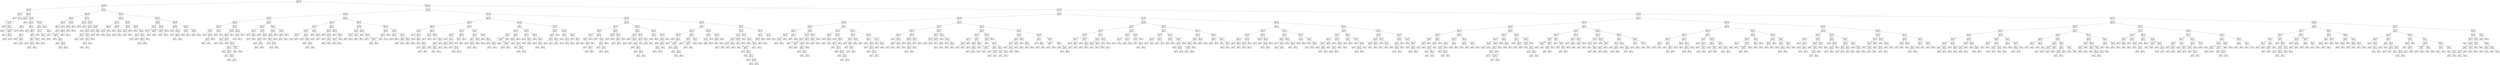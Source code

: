 digraph Tree {
node [shape=box] ;
0 [label="X[10] <= 3.676\nmse = 2.113\nsamples = 3479\nvalue = 4.279"] ;
1 [label="X[10] <= 2.138\nmse = 0.964\nsamples = 987\nvalue = 2.309"] ;
0 -> 1 [labeldistance=2.5, labelangle=45, headlabel="True"] ;
2 [label="X[10] <= 0.896\nmse = 0.399\nsamples = 403\nvalue = 1.293"] ;
1 -> 2 ;
3 [label="X[10] <= 0.347\nmse = 0.12\nsamples = 104\nvalue = 0.365"] ;
2 -> 3 ;
4 [label="mse = 0.0\nsamples = 49\nvalue = 0.0"] ;
3 -> 4 ;
5 [label="mse = -0.0\nsamples = 55\nvalue = 0.693"] ;
3 -> 5 ;
6 [label="X[10] <= 1.498\nmse = 0.108\nsamples = 299\nvalue = 1.604"] ;
2 -> 6 ;
7 [label="X[10] <= 1.242\nmse = 0.021\nsamples = 114\nvalue = 1.244"] ;
6 -> 7 ;
8 [label="X[23] <= 1297697408.0\nmse = 0.0\nsamples = 58\nvalue = 1.099"] ;
7 -> 8 ;
9 [label="mse = 0.0\nsamples = 18\nvalue = 1.099"] ;
8 -> 9 ;
10 [label="X[6] <= 21.0\nmse = 0.0\nsamples = 40\nvalue = 1.099"] ;
8 -> 10 ;
11 [label="mse = 0.0\nsamples = 2\nvalue = 1.099"] ;
10 -> 11 ;
12 [label="X[23] <= 1301068800.0\nmse = 0.0\nsamples = 38\nvalue = 1.099"] ;
10 -> 12 ;
13 [label="mse = 0.0\nsamples = 11\nvalue = 1.099"] ;
12 -> 13 ;
14 [label="X[6] <= 50.0\nmse = 0.0\nsamples = 27\nvalue = 1.099"] ;
12 -> 14 ;
15 [label="mse = 0.0\nsamples = 1\nvalue = 1.099"] ;
14 -> 15 ;
16 [label="mse = 0.0\nsamples = 26\nvalue = 1.099"] ;
14 -> 16 ;
17 [label="mse = -0.0\nsamples = 56\nvalue = 1.386"] ;
7 -> 17 ;
18 [label="X[10] <= 1.869\nmse = 0.03\nsamples = 185\nvalue = 1.83"] ;
6 -> 18 ;
19 [label="X[10] <= 1.701\nmse = 0.008\nsamples = 102\nvalue = 1.69"] ;
18 -> 19 ;
20 [label="X[4] <= 16.4\nmse = 0.0\nsamples = 61\nvalue = 1.609"] ;
19 -> 20 ;
21 [label="mse = -0.0\nsamples = 21\nvalue = 1.609"] ;
20 -> 21 ;
22 [label="mse = -0.0\nsamples = 40\nvalue = 1.609"] ;
20 -> 22 ;
23 [label="X[12] <= 2.5\nmse = 0.0\nsamples = 41\nvalue = 1.792"] ;
19 -> 23 ;
24 [label="mse = 0.0\nsamples = 4\nvalue = 1.792"] ;
23 -> 24 ;
25 [label="X[6] <= 68.0\nmse = 0.0\nsamples = 37\nvalue = 1.792"] ;
23 -> 25 ;
26 [label="X[0] <= 3.5\nmse = 0.0\nsamples = 10\nvalue = 1.792"] ;
25 -> 26 ;
27 [label="mse = -0.0\nsamples = 7\nvalue = 1.792"] ;
26 -> 27 ;
28 [label="X[4] <= 9.02\nmse = 0.0\nsamples = 3\nvalue = 1.792"] ;
26 -> 28 ;
29 [label="mse = 0.0\nsamples = 1\nvalue = 1.792"] ;
28 -> 29 ;
30 [label="mse = -0.0\nsamples = 2\nvalue = 1.792"] ;
28 -> 30 ;
31 [label="X[0] <= 3.5\nmse = 0.0\nsamples = 27\nvalue = 1.792"] ;
25 -> 31 ;
32 [label="X[3] <= 1.5\nmse = 0.0\nsamples = 19\nvalue = 1.792"] ;
31 -> 32 ;
33 [label="mse = 0.0\nsamples = 13\nvalue = 1.792"] ;
32 -> 33 ;
34 [label="X[16] <= 114.5\nmse = 0.0\nsamples = 6\nvalue = 1.792"] ;
32 -> 34 ;
35 [label="mse = 0.0\nsamples = 1\nvalue = 1.792"] ;
34 -> 35 ;
36 [label="mse = -0.0\nsamples = 5\nvalue = 1.792"] ;
34 -> 36 ;
37 [label="X[16] <= 276.5\nmse = 0.0\nsamples = 8\nvalue = 1.792"] ;
31 -> 37 ;
38 [label="mse = 0.0\nsamples = 1\nvalue = 1.792"] ;
37 -> 38 ;
39 [label="mse = -0.0\nsamples = 7\nvalue = 1.792"] ;
37 -> 39 ;
40 [label="X[10] <= 2.013\nmse = 0.004\nsamples = 83\nvalue = 1.997"] ;
18 -> 40 ;
41 [label="X[9] <= 3.5\nmse = 0.0\nsamples = 52\nvalue = 1.946"] ;
40 -> 41 ;
42 [label="X[5] <= 14.395\nmse = 0.0\nsamples = 5\nvalue = 1.946"] ;
41 -> 42 ;
43 [label="mse = 0.0\nsamples = 1\nvalue = 1.946"] ;
42 -> 43 ;
44 [label="X[16] <= 172.5\nmse = 0.0\nsamples = 4\nvalue = 1.946"] ;
42 -> 44 ;
45 [label="mse = -0.0\nsamples = 1\nvalue = 1.946"] ;
44 -> 45 ;
46 [label="mse = -0.0\nsamples = 3\nvalue = 1.946"] ;
44 -> 46 ;
47 [label="X[16] <= 7.5\nmse = 0.0\nsamples = 47\nvalue = 1.946"] ;
41 -> 47 ;
48 [label="mse = 0.0\nsamples = 2\nvalue = 1.946"] ;
47 -> 48 ;
49 [label="X[23] <= 1299076224.0\nmse = 0.0\nsamples = 45\nvalue = 1.946"] ;
47 -> 49 ;
50 [label="mse = -0.0\nsamples = 12\nvalue = 1.946"] ;
49 -> 50 ;
51 [label="X[14] <= 1.5\nmse = 0.0\nsamples = 33\nvalue = 1.946"] ;
49 -> 51 ;
52 [label="mse = 0.0\nsamples = 1\nvalue = 1.946"] ;
51 -> 52 ;
53 [label="X[5] <= 12.88\nmse = 0.0\nsamples = 32\nvalue = 1.946"] ;
51 -> 53 ;
54 [label="mse = -0.0\nsamples = 6\nvalue = 1.946"] ;
53 -> 54 ;
55 [label="mse = -0.0\nsamples = 26\nvalue = 1.946"] ;
53 -> 55 ;
56 [label="mse = -0.0\nsamples = 31\nvalue = 2.079"] ;
40 -> 56 ;
57 [label="X[10] <= 2.917\nmse = 0.192\nsamples = 584\nvalue = 2.988"] ;
1 -> 57 ;
58 [label="X[10] <= 2.525\nmse = 0.046\nsamples = 245\nvalue = 2.533"] ;
57 -> 58 ;
59 [label="X[10] <= 2.35\nmse = 0.01\nsamples = 116\nvalue = 2.339"] ;
58 -> 59 ;
60 [label="X[10] <= 2.25\nmse = 0.003\nsamples = 63\nvalue = 2.262"] ;
59 -> 60 ;
61 [label="X[13] <= 9.5\nmse = 0.0\nsamples = 24\nvalue = 2.197"] ;
60 -> 61 ;
62 [label="mse = 0.0\nsamples = 4\nvalue = 2.197"] ;
61 -> 62 ;
63 [label="X[9] <= 3.0\nmse = 0.0\nsamples = 20\nvalue = 2.197"] ;
61 -> 63 ;
64 [label="mse = 0.0\nsamples = 1\nvalue = 2.197"] ;
63 -> 64 ;
65 [label="mse = -0.0\nsamples = 19\nvalue = 2.197"] ;
63 -> 65 ;
66 [label="mse = 0.0\nsamples = 39\nvalue = 2.303"] ;
60 -> 66 ;
67 [label="X[10] <= 2.441\nmse = 0.002\nsamples = 53\nvalue = 2.437"] ;
59 -> 67 ;
68 [label="X[15] <= 1.5\nmse = 0.0\nsamples = 27\nvalue = 2.398"] ;
67 -> 68 ;
69 [label="mse = 0.0\nsamples = 9\nvalue = 2.398"] ;
68 -> 69 ;
70 [label="mse = -0.0\nsamples = 18\nvalue = 2.398"] ;
68 -> 70 ;
71 [label="mse = -0.0\nsamples = 26\nvalue = 2.485"] ;
67 -> 71 ;
72 [label="X[10] <= 2.674\nmse = 0.01\nsamples = 129\nvalue = 2.716"] ;
58 -> 72 ;
73 [label="X[10] <= 2.602\nmse = 0.001\nsamples = 45\nvalue = 2.597"] ;
72 -> 73 ;
74 [label="mse = 0.0\nsamples = 25\nvalue = 2.565"] ;
73 -> 74 ;
75 [label="mse = -0.0\nsamples = 20\nvalue = 2.639"] ;
73 -> 75 ;
76 [label="X[10] <= 2.803\nmse = 0.003\nsamples = 84\nvalue = 2.781"] ;
72 -> 76 ;
77 [label="X[10] <= 2.74\nmse = 0.001\nsamples = 53\nvalue = 2.743"] ;
76 -> 77 ;
78 [label="mse = 0.0\nsamples = 23\nvalue = 2.708"] ;
77 -> 78 ;
79 [label="X[8] <= 0.5\nmse = 0.0\nsamples = 30\nvalue = 2.773"] ;
77 -> 79 ;
80 [label="X[16] <= 115.5\nmse = 0.0\nsamples = 7\nvalue = 2.773"] ;
79 -> 80 ;
81 [label="mse = 0.0\nsamples = 3\nvalue = 2.773"] ;
80 -> 81 ;
82 [label="mse = 0.0\nsamples = 4\nvalue = 2.773"] ;
80 -> 82 ;
83 [label="X[13] <= 4.0\nmse = 0.0\nsamples = 23\nvalue = 2.773"] ;
79 -> 83 ;
84 [label="X[9] <= 14.0\nmse = 0.0\nsamples = 3\nvalue = 2.773"] ;
83 -> 84 ;
85 [label="X[15] <= 5.5\nmse = 0.0\nsamples = 2\nvalue = 2.773"] ;
84 -> 85 ;
86 [label="mse = 0.0\nsamples = 1\nvalue = 2.773"] ;
85 -> 86 ;
87 [label="mse = 0.0\nsamples = 1\nvalue = 2.773"] ;
85 -> 87 ;
88 [label="mse = -0.0\nsamples = 1\nvalue = 2.773"] ;
84 -> 88 ;
89 [label="mse = -0.0\nsamples = 20\nvalue = 2.773"] ;
83 -> 89 ;
90 [label="X[10] <= 2.862\nmse = 0.001\nsamples = 31\nvalue = 2.848"] ;
76 -> 90 ;
91 [label="mse = -0.0\nsamples = 22\nvalue = 2.833"] ;
90 -> 91 ;
92 [label="X[14] <= 6.0\nmse = 0.0\nsamples = 9\nvalue = 2.89"] ;
90 -> 92 ;
93 [label="mse = 0.0\nsamples = 3\nvalue = 2.89"] ;
92 -> 93 ;
94 [label="mse = -0.0\nsamples = 6\nvalue = 2.89"] ;
92 -> 94 ;
95 [label="X[10] <= 3.314\nmse = 0.044\nsamples = 339\nvalue = 3.311"] ;
57 -> 95 ;
96 [label="X[10] <= 3.113\nmse = 0.012\nsamples = 166\nvalue = 3.124"] ;
95 -> 96 ;
97 [label="X[10] <= 3.02\nmse = 0.003\nsamples = 76\nvalue = 3.018"] ;
96 -> 97 ;
98 [label="X[10] <= 2.97\nmse = 0.001\nsamples = 39\nvalue = 2.974"] ;
97 -> 98 ;
99 [label="X[6] <= 48.0\nmse = 0.0\nsamples = 15\nvalue = 2.944"] ;
98 -> 99 ;
100 [label="mse = 0.0\nsamples = 3\nvalue = 2.944"] ;
99 -> 100 ;
101 [label="mse = 0.0\nsamples = 12\nvalue = 2.944"] ;
99 -> 101 ;
102 [label="mse = -0.0\nsamples = 24\nvalue = 2.996"] ;
98 -> 102 ;
103 [label="X[10] <= 3.068\nmse = 0.001\nsamples = 37\nvalue = 3.067"] ;
97 -> 103 ;
104 [label="mse = -0.0\nsamples = 20\nvalue = 3.045"] ;
103 -> 104 ;
105 [label="X[13] <= 14.5\nmse = 0.0\nsamples = 17\nvalue = 3.091"] ;
103 -> 105 ;
106 [label="mse = 0.0\nsamples = 6\nvalue = 3.091"] ;
105 -> 106 ;
107 [label="mse = -0.0\nsamples = 11\nvalue = 3.091"] ;
105 -> 107 ;
108 [label="X[10] <= 3.198\nmse = 0.003\nsamples = 90\nvalue = 3.208"] ;
96 -> 108 ;
109 [label="X[10] <= 3.157\nmse = 0.0\nsamples = 36\nvalue = 3.156"] ;
108 -> 109 ;
110 [label="X[7] <= 6.502\nmse = 0.0\nsamples = 19\nvalue = 3.135"] ;
109 -> 110 ;
111 [label="mse = 0.0\nsamples = 4\nvalue = 3.135"] ;
110 -> 111 ;
112 [label="mse = -0.0\nsamples = 15\nvalue = 3.135"] ;
110 -> 112 ;
113 [label="mse = -0.0\nsamples = 17\nvalue = 3.178"] ;
109 -> 113 ;
114 [label="X[10] <= 3.238\nmse = 0.001\nsamples = 54\nvalue = 3.251"] ;
108 -> 114 ;
115 [label="mse = -0.0\nsamples = 21\nvalue = 3.219"] ;
114 -> 115 ;
116 [label="X[10] <= 3.277\nmse = 0.0\nsamples = 33\nvalue = 3.276"] ;
114 -> 116 ;
117 [label="X[6] <= 44.5\nmse = 0.0\nsamples = 18\nvalue = 3.258"] ;
116 -> 117 ;
118 [label="mse = 0.0\nsamples = 1\nvalue = 3.258"] ;
117 -> 118 ;
119 [label="mse = -0.0\nsamples = 17\nvalue = 3.258"] ;
117 -> 119 ;
120 [label="X[4] <= 19.27\nmse = 0.0\nsamples = 15\nvalue = 3.296"] ;
116 -> 120 ;
121 [label="X[13] <= 2.5\nmse = 0.0\nsamples = 10\nvalue = 3.296"] ;
120 -> 121 ;
122 [label="mse = 0.0\nsamples = 2\nvalue = 3.296"] ;
121 -> 122 ;
123 [label="mse = 0.0\nsamples = 8\nvalue = 3.296"] ;
121 -> 123 ;
124 [label="mse = 0.0\nsamples = 5\nvalue = 3.296"] ;
120 -> 124 ;
125 [label="X[10] <= 3.481\nmse = 0.011\nsamples = 173\nvalue = 3.487"] ;
95 -> 125 ;
126 [label="X[10] <= 3.384\nmse = 0.002\nsamples = 88\nvalue = 3.397"] ;
125 -> 126 ;
127 [label="X[10] <= 3.35\nmse = 0.0\nsamples = 36\nvalue = 3.347"] ;
126 -> 127 ;
128 [label="mse = -0.0\nsamples = 22\nvalue = 3.332"] ;
127 -> 128 ;
129 [label="X[23] <= 1295992832.0\nmse = 0.0\nsamples = 14\nvalue = 3.367"] ;
127 -> 129 ;
130 [label="mse = 0.0\nsamples = 1\nvalue = 3.367"] ;
129 -> 130 ;
131 [label="mse = 0.0\nsamples = 13\nvalue = 3.367"] ;
129 -> 131 ;
132 [label="X[10] <= 3.45\nmse = 0.001\nsamples = 52\nvalue = 3.435"] ;
126 -> 132 ;
133 [label="X[10] <= 3.418\nmse = 0.0\nsamples = 35\nvalue = 3.421"] ;
132 -> 133 ;
134 [label="mse = 0.0\nsamples = 14\nvalue = 3.401"] ;
133 -> 134 ;
135 [label="mse = -0.0\nsamples = 21\nvalue = 3.434"] ;
133 -> 135 ;
136 [label="mse = -0.0\nsamples = 17\nvalue = 3.466"] ;
132 -> 136 ;
137 [label="X[10] <= 3.569\nmse = 0.003\nsamples = 85\nvalue = 3.579"] ;
125 -> 137 ;
138 [label="X[10] <= 3.511\nmse = 0.001\nsamples = 41\nvalue = 3.522"] ;
137 -> 138 ;
139 [label="mse = -0.0\nsamples = 17\nvalue = 3.497"] ;
138 -> 139 ;
140 [label="X[10] <= 3.541\nmse = 0.0\nsamples = 24\nvalue = 3.539"] ;
138 -> 140 ;
141 [label="mse = -0.0\nsamples = 14\nvalue = 3.526"] ;
140 -> 141 ;
142 [label="X[16] <= 64.0\nmse = 0.0\nsamples = 10\nvalue = 3.555"] ;
140 -> 142 ;
143 [label="mse = 0.0\nsamples = 2\nvalue = 3.555"] ;
142 -> 143 ;
144 [label="mse = -0.0\nsamples = 8\nvalue = 3.555"] ;
142 -> 144 ;
145 [label="X[10] <= 3.624\nmse = 0.001\nsamples = 44\nvalue = 3.629"] ;
137 -> 145 ;
146 [label="X[10] <= 3.597\nmse = 0.0\nsamples = 20\nvalue = 3.601"] ;
145 -> 146 ;
147 [label="mse = 0.0\nsamples = 8\nvalue = 3.584"] ;
146 -> 147 ;
148 [label="mse = 0.0\nsamples = 12\nvalue = 3.611"] ;
146 -> 148 ;
149 [label="X[10] <= 3.651\nmse = 0.0\nsamples = 24\nvalue = 3.648"] ;
145 -> 149 ;
150 [label="mse = -0.0\nsamples = 13\nvalue = 3.638"] ;
149 -> 150 ;
151 [label="mse = -0.0\nsamples = 11\nvalue = 3.664"] ;
149 -> 151 ;
152 [label="X[10] <= 4.994\nmse = 0.442\nsamples = 2492\nvalue = 5.052"] ;
0 -> 152 [labeldistance=2.5, labelangle=-45, headlabel="False"] ;
153 [label="X[10] <= 4.388\nmse = 0.131\nsamples = 1130\nvalue = 4.44"] ;
152 -> 153 ;
154 [label="X[10] <= 4.052\nmse = 0.036\nsamples = 465\nvalue = 4.066"] ;
153 -> 154 ;
155 [label="X[10] <= 3.882\nmse = 0.01\nsamples = 216\nvalue = 3.889"] ;
154 -> 155 ;
156 [label="X[10] <= 3.795\nmse = 0.003\nsamples = 98\nvalue = 3.793"] ;
155 -> 156 ;
157 [label="X[10] <= 3.749\nmse = 0.001\nsamples = 47\nvalue = 3.749"] ;
156 -> 157 ;
158 [label="X[10] <= 3.701\nmse = 0.0\nsamples = 22\nvalue = 3.713"] ;
157 -> 158 ;
159 [label="mse = 0.0\nsamples = 7\nvalue = 3.689"] ;
158 -> 159 ;
160 [label="X[10] <= 3.726\nmse = 0.0\nsamples = 15\nvalue = 3.727"] ;
158 -> 160 ;
161 [label="X[7] <= 10.0\nmse = 0.0\nsamples = 8\nvalue = 3.714"] ;
160 -> 161 ;
162 [label="mse = 0.0\nsamples = 1\nvalue = 3.714"] ;
161 -> 162 ;
163 [label="mse = -0.0\nsamples = 7\nvalue = 3.714"] ;
161 -> 163 ;
164 [label="mse = -0.0\nsamples = 7\nvalue = 3.738"] ;
160 -> 164 ;
165 [label="X[10] <= 3.773\nmse = 0.0\nsamples = 25\nvalue = 3.773"] ;
157 -> 165 ;
166 [label="mse = -0.0\nsamples = 12\nvalue = 3.761"] ;
165 -> 166 ;
167 [label="mse = -0.0\nsamples = 13\nvalue = 3.784"] ;
165 -> 167 ;
168 [label="X[10] <= 3.839\nmse = 0.0\nsamples = 51\nvalue = 3.834"] ;
156 -> 168 ;
169 [label="X[10] <= 3.818\nmse = 0.0\nsamples = 28\nvalue = 3.819"] ;
168 -> 169 ;
170 [label="X[6] <= 42.5\nmse = 0.0\nsamples = 13\nvalue = 3.807"] ;
169 -> 170 ;
171 [label="X[2] <= 0.5\nmse = 0.0\nsamples = 2\nvalue = 3.807"] ;
170 -> 171 ;
172 [label="mse = 0.0\nsamples = 1\nvalue = 3.807"] ;
171 -> 172 ;
173 [label="mse = 0.0\nsamples = 1\nvalue = 3.807"] ;
171 -> 173 ;
174 [label="X[16] <= 36.5\nmse = 0.0\nsamples = 11\nvalue = 3.807"] ;
170 -> 174 ;
175 [label="mse = 0.0\nsamples = 1\nvalue = 3.807"] ;
174 -> 175 ;
176 [label="X[13] <= 46.0\nmse = 0.0\nsamples = 10\nvalue = 3.807"] ;
174 -> 176 ;
177 [label="X[15] <= 1.0\nmse = 0.0\nsamples = 8\nvalue = 3.807"] ;
176 -> 177 ;
178 [label="mse = 0.0\nsamples = 1\nvalue = 3.807"] ;
177 -> 178 ;
179 [label="X[8] <= 3.5\nmse = 0.0\nsamples = 7\nvalue = 3.807"] ;
177 -> 179 ;
180 [label="mse = 0.0\nsamples = 1\nvalue = 3.807"] ;
179 -> 180 ;
181 [label="X[6] <= 60.5\nmse = 0.0\nsamples = 6\nvalue = 3.807"] ;
179 -> 181 ;
182 [label="mse = 0.0\nsamples = 1\nvalue = 3.807"] ;
181 -> 182 ;
183 [label="mse = 0.0\nsamples = 5\nvalue = 3.807"] ;
181 -> 183 ;
184 [label="X[23] <= 1323385216.0\nmse = 0.0\nsamples = 2\nvalue = 3.807"] ;
176 -> 184 ;
185 [label="mse = 0.0\nsamples = 1\nvalue = 3.807"] ;
184 -> 185 ;
186 [label="mse = 0.0\nsamples = 1\nvalue = 3.807"] ;
184 -> 186 ;
187 [label="mse = -0.0\nsamples = 15\nvalue = 3.829"] ;
169 -> 187 ;
188 [label="X[10] <= 3.861\nmse = 0.0\nsamples = 23\nvalue = 3.856"] ;
168 -> 188 ;
189 [label="X[16] <= 36.0\nmse = 0.0\nsamples = 17\nvalue = 3.85"] ;
188 -> 189 ;
190 [label="mse = -0.0\nsamples = 3\nvalue = 3.85"] ;
189 -> 190 ;
191 [label="mse = -0.0\nsamples = 14\nvalue = 3.85"] ;
189 -> 191 ;
192 [label="mse = -0.0\nsamples = 6\nvalue = 3.871"] ;
188 -> 192 ;
193 [label="X[10] <= 3.98\nmse = 0.002\nsamples = 118\nvalue = 3.97"] ;
155 -> 193 ;
194 [label="X[10] <= 3.922\nmse = 0.001\nsamples = 64\nvalue = 3.935"] ;
193 -> 194 ;
195 [label="X[10] <= 3.902\nmse = 0.0\nsamples = 21\nvalue = 3.904"] ;
194 -> 195 ;
196 [label="mse = 0.0\nsamples = 9\nvalue = 3.892"] ;
195 -> 196 ;
197 [label="X[16] <= 22.5\nmse = 0.0\nsamples = 12\nvalue = 3.912"] ;
195 -> 197 ;
198 [label="mse = -0.0\nsamples = 1\nvalue = 3.912"] ;
197 -> 198 ;
199 [label="mse = -0.0\nsamples = 11\nvalue = 3.912"] ;
197 -> 199 ;
200 [label="X[10] <= 3.942\nmse = 0.0\nsamples = 43\nvalue = 3.951"] ;
194 -> 200 ;
201 [label="mse = 0.0\nsamples = 11\nvalue = 3.932"] ;
200 -> 201 ;
202 [label="X[10] <= 3.961\nmse = 0.0\nsamples = 32\nvalue = 3.956"] ;
200 -> 202 ;
203 [label="X[9] <= 39.5\nmse = 0.0\nsamples = 23\nvalue = 3.951"] ;
202 -> 203 ;
204 [label="mse = 0.0\nsamples = 2\nvalue = 3.951"] ;
203 -> 204 ;
205 [label="X[6] <= 42.0\nmse = 0.0\nsamples = 21\nvalue = 3.951"] ;
203 -> 205 ;
206 [label="mse = 0.0\nsamples = 2\nvalue = 3.951"] ;
205 -> 206 ;
207 [label="mse = -0.0\nsamples = 19\nvalue = 3.951"] ;
205 -> 207 ;
208 [label="mse = -0.0\nsamples = 9\nvalue = 3.97"] ;
202 -> 208 ;
209 [label="X[10] <= 4.016\nmse = 0.0\nsamples = 54\nvalue = 4.013"] ;
193 -> 209 ;
210 [label="X[10] <= 3.998\nmse = 0.0\nsamples = 30\nvalue = 3.997"] ;
209 -> 210 ;
211 [label="X[8] <= 4.5\nmse = 0.0\nsamples = 16\nvalue = 3.989"] ;
210 -> 211 ;
212 [label="X[15] <= 0.5\nmse = 0.0\nsamples = 5\nvalue = 3.989"] ;
211 -> 212 ;
213 [label="mse = 0.0\nsamples = 2\nvalue = 3.989"] ;
212 -> 213 ;
214 [label="X[14] <= 3.5\nmse = 0.0\nsamples = 3\nvalue = 3.989"] ;
212 -> 214 ;
215 [label="mse = 0.0\nsamples = 1\nvalue = 3.989"] ;
214 -> 215 ;
216 [label="mse = -0.0\nsamples = 2\nvalue = 3.989"] ;
214 -> 216 ;
217 [label="mse = 0.0\nsamples = 11\nvalue = 3.989"] ;
211 -> 217 ;
218 [label="mse = -0.0\nsamples = 14\nvalue = 4.007"] ;
210 -> 218 ;
219 [label="X[10] <= 4.034\nmse = 0.0\nsamples = 24\nvalue = 4.035"] ;
209 -> 219 ;
220 [label="X[5] <= 7.955\nmse = 0.0\nsamples = 13\nvalue = 4.025"] ;
219 -> 220 ;
221 [label="mse = 0.0\nsamples = 2\nvalue = 4.025"] ;
220 -> 221 ;
222 [label="mse = 0.0\nsamples = 11\nvalue = 4.025"] ;
220 -> 222 ;
223 [label="mse = -0.0\nsamples = 11\nvalue = 4.043"] ;
219 -> 223 ;
224 [label="X[10] <= 4.212\nmse = 0.009\nsamples = 249\nvalue = 4.218"] ;
154 -> 224 ;
225 [label="X[10] <= 4.135\nmse = 0.002\nsamples = 114\nvalue = 4.13"] ;
224 -> 225 ;
226 [label="X[10] <= 4.103\nmse = 0.001\nsamples = 60\nvalue = 4.1"] ;
225 -> 226 ;
227 [label="X[10] <= 4.086\nmse = 0.0\nsamples = 31\nvalue = 4.078"] ;
226 -> 227 ;
228 [label="X[10] <= 4.069\nmse = 0.0\nsamples = 21\nvalue = 4.072"] ;
227 -> 228 ;
229 [label="mse = 0.0\nsamples = 6\nvalue = 4.06"] ;
228 -> 229 ;
230 [label="mse = -0.0\nsamples = 15\nvalue = 4.078"] ;
228 -> 230 ;
231 [label="X[13] <= 2.5\nmse = 0.0\nsamples = 10\nvalue = 4.094"] ;
227 -> 231 ;
232 [label="mse = 0.0\nsamples = 1\nvalue = 4.094"] ;
231 -> 232 ;
233 [label="X[16] <= 67.0\nmse = 0.0\nsamples = 9\nvalue = 4.094"] ;
231 -> 233 ;
234 [label="mse = 0.0\nsamples = 3\nvalue = 4.094"] ;
233 -> 234 ;
235 [label="X[6] <= 65.0\nmse = 0.0\nsamples = 6\nvalue = 4.094"] ;
233 -> 235 ;
236 [label="mse = 0.0\nsamples = 2\nvalue = 4.094"] ;
235 -> 236 ;
237 [label="mse = 0.0\nsamples = 4\nvalue = 4.094"] ;
235 -> 237 ;
238 [label="X[10] <= 4.119\nmse = 0.0\nsamples = 29\nvalue = 4.119"] ;
226 -> 238 ;
239 [label="mse = -0.0\nsamples = 14\nvalue = 4.111"] ;
238 -> 239 ;
240 [label="X[7] <= 10.0\nmse = 0.0\nsamples = 15\nvalue = 4.127"] ;
238 -> 240 ;
241 [label="mse = 0.0\nsamples = 4\nvalue = 4.127"] ;
240 -> 241 ;
242 [label="mse = 0.0\nsamples = 11\nvalue = 4.127"] ;
240 -> 242 ;
243 [label="X[10] <= 4.167\nmse = 0.0\nsamples = 54\nvalue = 4.168"] ;
225 -> 243 ;
244 [label="X[10] <= 4.151\nmse = 0.0\nsamples = 30\nvalue = 4.154"] ;
243 -> 244 ;
245 [label="mse = 0.0\nsamples = 10\nvalue = 4.143"] ;
244 -> 245 ;
246 [label="X[9] <= 51.5\nmse = 0.0\nsamples = 20\nvalue = 4.159"] ;
244 -> 246 ;
247 [label="mse = 0.0\nsamples = 4\nvalue = 4.159"] ;
246 -> 247 ;
248 [label="X[12] <= 1.5\nmse = 0.0\nsamples = 16\nvalue = 4.159"] ;
246 -> 248 ;
249 [label="mse = 0.0\nsamples = 1\nvalue = 4.159"] ;
248 -> 249 ;
250 [label="mse = 0.0\nsamples = 15\nvalue = 4.159"] ;
248 -> 250 ;
251 [label="X[10] <= 4.182\nmse = 0.0\nsamples = 24\nvalue = 4.187"] ;
243 -> 251 ;
252 [label="mse = -0.0\nsamples = 9\nvalue = 4.174"] ;
251 -> 252 ;
253 [label="X[10] <= 4.197\nmse = 0.0\nsamples = 15\nvalue = 4.194"] ;
251 -> 253 ;
254 [label="X[16] <= 206.5\nmse = 0.0\nsamples = 10\nvalue = 4.19"] ;
253 -> 254 ;
255 [label="mse = 0.0\nsamples = 2\nvalue = 4.19"] ;
254 -> 255 ;
256 [label="mse = -0.0\nsamples = 8\nvalue = 4.19"] ;
254 -> 256 ;
257 [label="mse = -0.0\nsamples = 5\nvalue = 4.205"] ;
253 -> 257 ;
258 [label="X[10] <= 4.297\nmse = 0.002\nsamples = 135\nvalue = 4.297"] ;
224 -> 258 ;
259 [label="X[10] <= 4.256\nmse = 0.001\nsamples = 64\nvalue = 4.257"] ;
258 -> 259 ;
260 [label="X[10] <= 4.241\nmse = 0.0\nsamples = 29\nvalue = 4.234"] ;
259 -> 260 ;
261 [label="X[10] <= 4.227\nmse = 0.0\nsamples = 21\nvalue = 4.229"] ;
260 -> 261 ;
262 [label="mse = 0.0\nsamples = 8\nvalue = 4.22"] ;
261 -> 262 ;
263 [label="mse = -0.0\nsamples = 13\nvalue = 4.234"] ;
261 -> 263 ;
264 [label="X[9] <= 50.5\nmse = 0.0\nsamples = 8\nvalue = 4.248"] ;
260 -> 264 ;
265 [label="mse = 0.0\nsamples = 1\nvalue = 4.248"] ;
264 -> 265 ;
266 [label="mse = 0.0\nsamples = 7\nvalue = 4.248"] ;
264 -> 266 ;
267 [label="X[10] <= 4.27\nmse = 0.0\nsamples = 35\nvalue = 4.275"] ;
259 -> 267 ;
268 [label="mse = -0.0\nsamples = 14\nvalue = 4.263"] ;
267 -> 268 ;
269 [label="X[10] <= 4.284\nmse = 0.0\nsamples = 21\nvalue = 4.284"] ;
267 -> 269 ;
270 [label="mse = -0.0\nsamples = 12\nvalue = 4.277"] ;
269 -> 270 ;
271 [label="X[23] <= 1296149440.0\nmse = 0.0\nsamples = 9\nvalue = 4.29"] ;
269 -> 271 ;
272 [label="mse = 0.0\nsamples = 1\nvalue = 4.29"] ;
271 -> 272 ;
273 [label="mse = 0.0\nsamples = 8\nvalue = 4.29"] ;
271 -> 273 ;
274 [label="X[10] <= 4.337\nmse = 0.001\nsamples = 71\nvalue = 4.338"] ;
258 -> 274 ;
275 [label="X[10] <= 4.324\nmse = 0.0\nsamples = 39\nvalue = 4.318"] ;
274 -> 275 ;
276 [label="X[10] <= 4.311\nmse = 0.0\nsamples = 29\nvalue = 4.314"] ;
275 -> 276 ;
277 [label="mse = -0.0\nsamples = 9\nvalue = 4.304"] ;
276 -> 277 ;
278 [label="mse = -0.0\nsamples = 20\nvalue = 4.317"] ;
276 -> 278 ;
279 [label="mse = -0.0\nsamples = 10\nvalue = 4.331"] ;
275 -> 279 ;
280 [label="X[10] <= 4.363\nmse = 0.0\nsamples = 32\nvalue = 4.359"] ;
274 -> 280 ;
281 [label="X[10] <= 4.35\nmse = 0.0\nsamples = 20\nvalue = 4.352"] ;
280 -> 281 ;
282 [label="mse = 0.0\nsamples = 6\nvalue = 4.344"] ;
281 -> 282 ;
283 [label="mse = 0.0\nsamples = 14\nvalue = 4.357"] ;
281 -> 283 ;
284 [label="X[10] <= 4.376\nmse = 0.0\nsamples = 12\nvalue = 4.372"] ;
280 -> 284 ;
285 [label="X[6] <= 36.5\nmse = 0.0\nsamples = 8\nvalue = 4.369"] ;
284 -> 285 ;
286 [label="mse = 0.0\nsamples = 1\nvalue = 4.369"] ;
285 -> 286 ;
287 [label="mse = -0.0\nsamples = 7\nvalue = 4.369"] ;
285 -> 287 ;
288 [label="X[13] <= 10.5\nmse = 0.0\nsamples = 4\nvalue = 4.382"] ;
284 -> 288 ;
289 [label="mse = 0.0\nsamples = 2\nvalue = 4.382"] ;
288 -> 289 ;
290 [label="mse = 0.0\nsamples = 2\nvalue = 4.382"] ;
288 -> 290 ;
291 [label="X[10] <= 4.705\nmse = 0.029\nsamples = 665\nvalue = 4.706"] ;
153 -> 291 ;
292 [label="X[10] <= 4.559\nmse = 0.008\nsamples = 315\nvalue = 4.559"] ;
291 -> 292 ;
293 [label="X[10] <= 4.472\nmse = 0.002\nsamples = 157\nvalue = 4.483"] ;
292 -> 293 ;
294 [label="X[10] <= 4.425\nmse = 0.001\nsamples = 61\nvalue = 4.428"] ;
293 -> 294 ;
295 [label="X[10] <= 4.401\nmse = 0.0\nsamples = 30\nvalue = 4.405"] ;
294 -> 295 ;
296 [label="mse = -0.0\nsamples = 10\nvalue = 4.394"] ;
295 -> 296 ;
297 [label="X[10] <= 4.413\nmse = 0.0\nsamples = 20\nvalue = 4.413"] ;
295 -> 297 ;
298 [label="mse = -0.0\nsamples = 10\nvalue = 4.407"] ;
297 -> 298 ;
299 [label="X[15] <= 2.5\nmse = 0.0\nsamples = 10\nvalue = 4.419"] ;
297 -> 299 ;
300 [label="mse = 0.0\nsamples = 2\nvalue = 4.419"] ;
299 -> 300 ;
301 [label="X[9] <= 80.0\nmse = 0.0\nsamples = 8\nvalue = 4.419"] ;
299 -> 301 ;
302 [label="mse = 0.0\nsamples = 5\nvalue = 4.419"] ;
301 -> 302 ;
303 [label="X[15] <= 3.5\nmse = 0.0\nsamples = 3\nvalue = 4.419"] ;
301 -> 303 ;
304 [label="mse = 0.0\nsamples = 1\nvalue = 4.419"] ;
303 -> 304 ;
305 [label="mse = 0.0\nsamples = 2\nvalue = 4.419"] ;
303 -> 305 ;
306 [label="X[10] <= 4.448\nmse = 0.0\nsamples = 31\nvalue = 4.448"] ;
294 -> 306 ;
307 [label="X[10] <= 4.437\nmse = 0.0\nsamples = 15\nvalue = 4.434"] ;
306 -> 307 ;
308 [label="mse = -0.0\nsamples = 11\nvalue = 4.431"] ;
307 -> 308 ;
309 [label="mse = -0.0\nsamples = 4\nvalue = 4.443"] ;
307 -> 309 ;
310 [label="X[10] <= 4.46\nmse = 0.0\nsamples = 16\nvalue = 4.461"] ;
306 -> 310 ;
311 [label="mse = 0.0\nsamples = 7\nvalue = 4.454"] ;
310 -> 311 ;
312 [label="X[4] <= 12.71\nmse = 0.0\nsamples = 9\nvalue = 4.466"] ;
310 -> 312 ;
313 [label="X[13] <= 3.0\nmse = 0.0\nsamples = 4\nvalue = 4.466"] ;
312 -> 313 ;
314 [label="mse = 0.0\nsamples = 1\nvalue = 4.466"] ;
313 -> 314 ;
315 [label="X[15] <= 2.5\nmse = 0.0\nsamples = 3\nvalue = 4.466"] ;
313 -> 315 ;
316 [label="mse = 0.0\nsamples = 1\nvalue = 4.466"] ;
315 -> 316 ;
317 [label="mse = 0.0\nsamples = 2\nvalue = 4.466"] ;
315 -> 317 ;
318 [label="mse = -0.0\nsamples = 5\nvalue = 4.466"] ;
312 -> 318 ;
319 [label="X[10] <= 4.516\nmse = 0.001\nsamples = 96\nvalue = 4.515"] ;
293 -> 319 ;
320 [label="X[10] <= 4.494\nmse = 0.0\nsamples = 48\nvalue = 4.491"] ;
319 -> 320 ;
321 [label="X[10] <= 4.483\nmse = 0.0\nsamples = 32\nvalue = 4.486"] ;
320 -> 321 ;
322 [label="mse = 0.0\nsamples = 12\nvalue = 4.477"] ;
321 -> 322 ;
323 [label="X[6] <= 43.5\nmse = 0.0\nsamples = 20\nvalue = 4.489"] ;
321 -> 323 ;
324 [label="X[9] <= 74.5\nmse = 0.0\nsamples = 2\nvalue = 4.489"] ;
323 -> 324 ;
325 [label="mse = 0.0\nsamples = 1\nvalue = 4.489"] ;
324 -> 325 ;
326 [label="mse = -0.0\nsamples = 1\nvalue = 4.489"] ;
324 -> 326 ;
327 [label="X[4] <= 11.89\nmse = 0.0\nsamples = 18\nvalue = 4.489"] ;
323 -> 327 ;
328 [label="mse = 0.0\nsamples = 1\nvalue = 4.489"] ;
327 -> 328 ;
329 [label="X[4] <= 12.71\nmse = 0.0\nsamples = 17\nvalue = 4.489"] ;
327 -> 329 ;
330 [label="mse = 0.0\nsamples = 1\nvalue = 4.489"] ;
329 -> 330 ;
331 [label="mse = -0.0\nsamples = 16\nvalue = 4.489"] ;
329 -> 331 ;
332 [label="X[10] <= 4.505\nmse = 0.0\nsamples = 16\nvalue = 4.505"] ;
320 -> 332 ;
333 [label="X[9] <= 70.5\nmse = 0.0\nsamples = 10\nvalue = 4.5"] ;
332 -> 333 ;
334 [label="mse = 0.0\nsamples = 1\nvalue = 4.5"] ;
333 -> 334 ;
335 [label="mse = 0.0\nsamples = 9\nvalue = 4.5"] ;
333 -> 335 ;
336 [label="mse = -0.0\nsamples = 6\nvalue = 4.511"] ;
332 -> 336 ;
337 [label="X[10] <= 4.538\nmse = 0.0\nsamples = 48\nvalue = 4.54"] ;
319 -> 337 ;
338 [label="X[10] <= 4.527\nmse = 0.0\nsamples = 22\nvalue = 4.528"] ;
337 -> 338 ;
339 [label="X[14] <= 4.5\nmse = 0.0\nsamples = 11\nvalue = 4.522"] ;
338 -> 339 ;
340 [label="mse = 0.0\nsamples = 1\nvalue = 4.522"] ;
339 -> 340 ;
341 [label="X[5] <= 13.258\nmse = 0.0\nsamples = 10\nvalue = 4.522"] ;
339 -> 341 ;
342 [label="mse = 0.0\nsamples = 3\nvalue = 4.522"] ;
341 -> 342 ;
343 [label="mse = -0.0\nsamples = 7\nvalue = 4.522"] ;
341 -> 343 ;
344 [label="X[9] <= 60.5\nmse = 0.0\nsamples = 11\nvalue = 4.533"] ;
338 -> 344 ;
345 [label="mse = 0.0\nsamples = 1\nvalue = 4.533"] ;
344 -> 345 ;
346 [label="mse = 0.0\nsamples = 10\nvalue = 4.533"] ;
344 -> 346 ;
347 [label="X[10] <= 4.549\nmse = 0.0\nsamples = 26\nvalue = 4.55"] ;
337 -> 347 ;
348 [label="mse = 0.0\nsamples = 8\nvalue = 4.543"] ;
347 -> 348 ;
349 [label="X[9] <= 77.0\nmse = 0.0\nsamples = 18\nvalue = 4.554"] ;
347 -> 349 ;
350 [label="mse = 0.0\nsamples = 5\nvalue = 4.554"] ;
349 -> 350 ;
351 [label="X[7] <= 3.002\nmse = 0.0\nsamples = 13\nvalue = 4.554"] ;
349 -> 351 ;
352 [label="mse = 0.0\nsamples = 2\nvalue = 4.554"] ;
351 -> 352 ;
353 [label="mse = -0.0\nsamples = 11\nvalue = 4.554"] ;
351 -> 353 ;
354 [label="X[10] <= 4.64\nmse = 0.002\nsamples = 158\nvalue = 4.639"] ;
292 -> 354 ;
355 [label="X[10] <= 4.6\nmse = 0.0\nsamples = 77\nvalue = 4.604"] ;
354 -> 355 ;
356 [label="X[10] <= 4.58\nmse = 0.0\nsamples = 38\nvalue = 4.582"] ;
355 -> 356 ;
357 [label="X[10] <= 4.57\nmse = 0.0\nsamples = 16\nvalue = 4.57"] ;
356 -> 357 ;
358 [label="X[23] <= 1303372800.0\nmse = 0.0\nsamples = 8\nvalue = 4.564"] ;
357 -> 358 ;
359 [label="mse = 0.0\nsamples = 3\nvalue = 4.564"] ;
358 -> 359 ;
360 [label="X[23] <= 1322170240.0\nmse = 0.0\nsamples = 5\nvalue = 4.564"] ;
358 -> 360 ;
361 [label="mse = 0.0\nsamples = 4\nvalue = 4.564"] ;
360 -> 361 ;
362 [label="mse = -0.0\nsamples = 1\nvalue = 4.564"] ;
360 -> 362 ;
363 [label="mse = -0.0\nsamples = 8\nvalue = 4.575"] ;
357 -> 363 ;
364 [label="X[10] <= 4.59\nmse = 0.0\nsamples = 22\nvalue = 4.591"] ;
356 -> 364 ;
365 [label="X[13] <= 4.0\nmse = 0.0\nsamples = 10\nvalue = 4.585"] ;
364 -> 365 ;
366 [label="mse = 0.0\nsamples = 1\nvalue = 4.585"] ;
365 -> 366 ;
367 [label="X[3] <= 1.5\nmse = 0.0\nsamples = 9\nvalue = 4.585"] ;
365 -> 367 ;
368 [label="mse = 0.0\nsamples = 4\nvalue = 4.585"] ;
367 -> 368 ;
369 [label="X[5] <= 18.56\nmse = 0.0\nsamples = 5\nvalue = 4.585"] ;
367 -> 369 ;
370 [label="mse = 0.0\nsamples = 1\nvalue = 4.585"] ;
369 -> 370 ;
371 [label="mse = 0.0\nsamples = 4\nvalue = 4.585"] ;
369 -> 371 ;
372 [label="mse = -0.0\nsamples = 12\nvalue = 4.595"] ;
364 -> 372 ;
373 [label="X[10] <= 4.62\nmse = 0.0\nsamples = 39\nvalue = 4.62"] ;
355 -> 373 ;
374 [label="X[10] <= 4.61\nmse = 0.0\nsamples = 22\nvalue = 4.611"] ;
373 -> 374 ;
375 [label="mse = -0.0\nsamples = 8\nvalue = 4.605"] ;
374 -> 375 ;
376 [label="X[5] <= 14.773\nmse = 0.0\nsamples = 14\nvalue = 4.615"] ;
374 -> 376 ;
377 [label="mse = 0.0\nsamples = 4\nvalue = 4.615"] ;
376 -> 377 ;
378 [label="mse = 0.0\nsamples = 10\nvalue = 4.615"] ;
376 -> 378 ;
379 [label="X[10] <= 4.63\nmse = 0.0\nsamples = 17\nvalue = 4.628"] ;
373 -> 379 ;
380 [label="mse = -0.0\nsamples = 9\nvalue = 4.625"] ;
379 -> 380 ;
381 [label="X[6] <= 74.0\nmse = 0.0\nsamples = 8\nvalue = 4.635"] ;
379 -> 381 ;
382 [label="mse = 0.0\nsamples = 2\nvalue = 4.635"] ;
381 -> 382 ;
383 [label="X[6] <= 80.0\nmse = 0.0\nsamples = 6\nvalue = 4.635"] ;
381 -> 383 ;
384 [label="mse = 0.0\nsamples = 2\nvalue = 4.635"] ;
383 -> 384 ;
385 [label="mse = -0.0\nsamples = 4\nvalue = 4.635"] ;
383 -> 385 ;
386 [label="X[10] <= 4.668\nmse = 0.0\nsamples = 81\nvalue = 4.671"] ;
354 -> 386 ;
387 [label="X[10] <= 4.659\nmse = 0.0\nsamples = 38\nvalue = 4.654"] ;
386 -> 387 ;
388 [label="X[10] <= 4.649\nmse = 0.0\nsamples = 21\nvalue = 4.648"] ;
387 -> 388 ;
389 [label="X[4] <= 11.07\nmse = 0.0\nsamples = 11\nvalue = 4.644"] ;
388 -> 389 ;
390 [label="mse = 0.0\nsamples = 2\nvalue = 4.644"] ;
389 -> 390 ;
391 [label="mse = 0.0\nsamples = 9\nvalue = 4.644"] ;
389 -> 391 ;
392 [label="X[12] <= 1.5\nmse = 0.0\nsamples = 10\nvalue = 4.654"] ;
388 -> 392 ;
393 [label="mse = 0.0\nsamples = 1\nvalue = 4.654"] ;
392 -> 393 ;
394 [label="mse = -0.0\nsamples = 9\nvalue = 4.654"] ;
392 -> 394 ;
395 [label="mse = -0.0\nsamples = 17\nvalue = 4.663"] ;
387 -> 395 ;
396 [label="X[10] <= 4.687\nmse = 0.0\nsamples = 43\nvalue = 4.684"] ;
386 -> 396 ;
397 [label="X[10] <= 4.677\nmse = 0.0\nsamples = 27\nvalue = 4.676"] ;
396 -> 397 ;
398 [label="mse = -0.0\nsamples = 15\nvalue = 4.673"] ;
397 -> 398 ;
399 [label="X[9] <= 79.5\nmse = 0.0\nsamples = 12\nvalue = 4.682"] ;
397 -> 399 ;
400 [label="mse = 0.0\nsamples = 2\nvalue = 4.682"] ;
399 -> 400 ;
401 [label="mse = 0.0\nsamples = 10\nvalue = 4.682"] ;
399 -> 401 ;
402 [label="X[10] <= 4.696\nmse = 0.0\nsamples = 16\nvalue = 4.697"] ;
396 -> 402 ;
403 [label="mse = -0.0\nsamples = 7\nvalue = 4.691"] ;
402 -> 403 ;
404 [label="X[18] <= 0.5\nmse = 0.0\nsamples = 9\nvalue = 4.7"] ;
402 -> 404 ;
405 [label="mse = 0.0\nsamples = 8\nvalue = 4.7"] ;
404 -> 405 ;
406 [label="mse = 0.0\nsamples = 1\nvalue = 4.7"] ;
404 -> 406 ;
407 [label="X[10] <= 4.856\nmse = 0.007\nsamples = 350\nvalue = 4.849"] ;
291 -> 407 ;
408 [label="X[10] <= 4.783\nmse = 0.002\nsamples = 185\nvalue = 4.781"] ;
407 -> 408 ;
409 [label="X[10] <= 4.749\nmse = 0.001\nsamples = 97\nvalue = 4.744"] ;
408 -> 409 ;
410 [label="X[10] <= 4.723\nmse = 0.0\nsamples = 58\nvalue = 4.727"] ;
409 -> 410 ;
411 [label="X[10] <= 4.714\nmse = 0.0\nsamples = 26\nvalue = 4.715"] ;
410 -> 411 ;
412 [label="X[3] <= 2.5\nmse = 0.0\nsamples = 11\nvalue = 4.71"] ;
411 -> 412 ;
413 [label="X[8] <= 5.5\nmse = 0.0\nsamples = 10\nvalue = 4.71"] ;
412 -> 413 ;
414 [label="mse = 0.0\nsamples = 1\nvalue = 4.71"] ;
413 -> 414 ;
415 [label="X[4] <= 13.53\nmse = 0.0\nsamples = 9\nvalue = 4.71"] ;
413 -> 415 ;
416 [label="mse = 0.0\nsamples = 2\nvalue = 4.71"] ;
415 -> 416 ;
417 [label="mse = 0.0\nsamples = 7\nvalue = 4.71"] ;
415 -> 417 ;
418 [label="mse = 0.0\nsamples = 1\nvalue = 4.71"] ;
412 -> 418 ;
419 [label="mse = -0.0\nsamples = 15\nvalue = 4.718"] ;
411 -> 419 ;
420 [label="X[10] <= 4.732\nmse = 0.0\nsamples = 32\nvalue = 4.735"] ;
410 -> 420 ;
421 [label="mse = 0.0\nsamples = 11\nvalue = 4.727"] ;
420 -> 421 ;
422 [label="X[10] <= 4.741\nmse = 0.0\nsamples = 21\nvalue = 4.739"] ;
420 -> 422 ;
423 [label="X[8] <= 9.0\nmse = 0.0\nsamples = 13\nvalue = 4.736"] ;
422 -> 423 ;
424 [label="mse = 0.0\nsamples = 4\nvalue = 4.736"] ;
423 -> 424 ;
425 [label="X[7] <= 8.0\nmse = 0.0\nsamples = 9\nvalue = 4.736"] ;
423 -> 425 ;
426 [label="mse = 0.0\nsamples = 2\nvalue = 4.736"] ;
425 -> 426 ;
427 [label="mse = -0.0\nsamples = 7\nvalue = 4.736"] ;
425 -> 427 ;
428 [label="mse = -0.0\nsamples = 8\nvalue = 4.745"] ;
422 -> 428 ;
429 [label="X[10] <= 4.766\nmse = 0.0\nsamples = 39\nvalue = 4.768"] ;
409 -> 429 ;
430 [label="X[10] <= 4.758\nmse = 0.0\nsamples = 18\nvalue = 4.76"] ;
429 -> 430 ;
431 [label="mse = 0.0\nsamples = 5\nvalue = 4.754"] ;
430 -> 431 ;
432 [label="mse = 0.0\nsamples = 13\nvalue = 4.762"] ;
430 -> 432 ;
433 [label="X[10] <= 4.775\nmse = 0.0\nsamples = 21\nvalue = 4.774"] ;
429 -> 433 ;
434 [label="X[9] <= 90.5\nmse = 0.0\nsamples = 13\nvalue = 4.771"] ;
433 -> 434 ;
435 [label="mse = -0.0\nsamples = 3\nvalue = 4.771"] ;
434 -> 435 ;
436 [label="mse = 0.0\nsamples = 10\nvalue = 4.771"] ;
434 -> 436 ;
437 [label="mse = -0.0\nsamples = 8\nvalue = 4.779"] ;
433 -> 437 ;
438 [label="X[10] <= 4.824\nmse = 0.0\nsamples = 88\nvalue = 4.822"] ;
408 -> 438 ;
439 [label="X[10] <= 4.8\nmse = 0.0\nsamples = 45\nvalue = 4.805"] ;
438 -> 439 ;
440 [label="X[10] <= 4.792\nmse = 0.0\nsamples = 17\nvalue = 4.791"] ;
439 -> 440 ;
441 [label="mse = -0.0\nsamples = 9\nvalue = 4.787"] ;
440 -> 441 ;
442 [label="X[5] <= 19.318\nmse = 0.0\nsamples = 8\nvalue = 4.796"] ;
440 -> 442 ;
443 [label="mse = 0.0\nsamples = 3\nvalue = 4.796"] ;
442 -> 443 ;
444 [label="mse = -0.0\nsamples = 5\nvalue = 4.796"] ;
442 -> 444 ;
445 [label="X[10] <= 4.816\nmse = 0.0\nsamples = 28\nvalue = 4.814"] ;
439 -> 445 ;
446 [label="X[10] <= 4.808\nmse = 0.0\nsamples = 16\nvalue = 4.81"] ;
445 -> 446 ;
447 [label="X[15] <= 2.0\nmse = 0.0\nsamples = 5\nvalue = 4.804"] ;
446 -> 447 ;
448 [label="mse = 0.0\nsamples = 1\nvalue = 4.804"] ;
447 -> 448 ;
449 [label="X[8] <= 19.5\nmse = 0.0\nsamples = 4\nvalue = 4.804"] ;
447 -> 449 ;
450 [label="mse = 0.0\nsamples = 2\nvalue = 4.804"] ;
449 -> 450 ;
451 [label="X[8] <= 30.5\nmse = 0.0\nsamples = 2\nvalue = 4.804"] ;
449 -> 451 ;
452 [label="mse = 0.0\nsamples = 1\nvalue = 4.804"] ;
451 -> 452 ;
453 [label="mse = 0.0\nsamples = 1\nvalue = 4.804"] ;
451 -> 453 ;
454 [label="mse = -0.0\nsamples = 11\nvalue = 4.812"] ;
446 -> 454 ;
455 [label="X[8] <= 12.0\nmse = 0.0\nsamples = 12\nvalue = 4.82"] ;
445 -> 455 ;
456 [label="mse = 0.0\nsamples = 5\nvalue = 4.82"] ;
455 -> 456 ;
457 [label="mse = -0.0\nsamples = 7\nvalue = 4.82"] ;
455 -> 457 ;
458 [label="X[10] <= 4.84\nmse = 0.0\nsamples = 43\nvalue = 4.84"] ;
438 -> 458 ;
459 [label="X[10] <= 4.832\nmse = 0.0\nsamples = 21\nvalue = 4.833"] ;
458 -> 459 ;
460 [label="mse = 0.0\nsamples = 10\nvalue = 4.828"] ;
459 -> 460 ;
461 [label="mse = -0.0\nsamples = 11\nvalue = 4.836"] ;
459 -> 461 ;
462 [label="X[10] <= 4.848\nmse = 0.0\nsamples = 22\nvalue = 4.848"] ;
458 -> 462 ;
463 [label="X[14] <= 2.0\nmse = 0.0\nsamples = 11\nvalue = 4.844"] ;
462 -> 463 ;
464 [label="mse = 0.0\nsamples = 1\nvalue = 4.844"] ;
463 -> 464 ;
465 [label="X[7] <= 31.5\nmse = 0.0\nsamples = 10\nvalue = 4.844"] ;
463 -> 465 ;
466 [label="X[8] <= 5.0\nmse = 0.0\nsamples = 9\nvalue = 4.844"] ;
465 -> 466 ;
467 [label="mse = 0.0\nsamples = 1\nvalue = 4.844"] ;
466 -> 467 ;
468 [label="mse = 0.0\nsamples = 8\nvalue = 4.844"] ;
466 -> 468 ;
469 [label="mse = 0.0\nsamples = 1\nvalue = 4.844"] ;
465 -> 469 ;
470 [label="mse = -0.0\nsamples = 11\nvalue = 4.852"] ;
462 -> 470 ;
471 [label="X[10] <= 4.924\nmse = 0.001\nsamples = 165\nvalue = 4.929"] ;
407 -> 471 ;
472 [label="X[10] <= 4.887\nmse = 0.0\nsamples = 72\nvalue = 4.891"] ;
471 -> 472 ;
473 [label="X[10] <= 4.871\nmse = 0.0\nsamples = 30\nvalue = 4.869"] ;
472 -> 473 ;
474 [label="X[10] <= 4.864\nmse = 0.0\nsamples = 20\nvalue = 4.864"] ;
473 -> 474 ;
475 [label="mse = 0.0\nsamples = 10\nvalue = 4.86"] ;
474 -> 475 ;
476 [label="X[0] <= 1.5\nmse = 0.0\nsamples = 10\nvalue = 4.868"] ;
474 -> 476 ;
477 [label="mse = 0.0\nsamples = 1\nvalue = 4.868"] ;
476 -> 477 ;
478 [label="X[23] <= 1302197376.0\nmse = 0.0\nsamples = 9\nvalue = 4.868"] ;
476 -> 478 ;
479 [label="mse = 0.0\nsamples = 1\nvalue = 4.868"] ;
478 -> 479 ;
480 [label="X[9] <= 85.5\nmse = 0.0\nsamples = 8\nvalue = 4.868"] ;
478 -> 480 ;
481 [label="mse = 0.0\nsamples = 1\nvalue = 4.868"] ;
480 -> 481 ;
482 [label="X[6] <= 56.0\nmse = 0.0\nsamples = 7\nvalue = 4.868"] ;
480 -> 482 ;
483 [label="mse = 0.0\nsamples = 1\nvalue = 4.868"] ;
482 -> 483 ;
484 [label="mse = 0.0\nsamples = 6\nvalue = 4.868"] ;
482 -> 484 ;
485 [label="X[10] <= 4.879\nmse = 0.0\nsamples = 10\nvalue = 4.881"] ;
473 -> 485 ;
486 [label="X[4] <= 23.78\nmse = 0.0\nsamples = 3\nvalue = 4.875"] ;
485 -> 486 ;
487 [label="mse = 0.0\nsamples = 1\nvalue = 4.875"] ;
486 -> 487 ;
488 [label="X[23] <= 1308108608.0\nmse = 0.0\nsamples = 2\nvalue = 4.875"] ;
486 -> 488 ;
489 [label="mse = 0.0\nsamples = 1\nvalue = 4.875"] ;
488 -> 489 ;
490 [label="mse = 0.0\nsamples = 1\nvalue = 4.875"] ;
488 -> 490 ;
491 [label="X[5] <= 18.18\nmse = 0.0\nsamples = 7\nvalue = 4.883"] ;
485 -> 491 ;
492 [label="mse = 0.0\nsamples = 1\nvalue = 4.883"] ;
491 -> 492 ;
493 [label="mse = 0.0\nsamples = 6\nvalue = 4.883"] ;
491 -> 493 ;
494 [label="X[10] <= 4.909\nmse = 0.0\nsamples = 42\nvalue = 4.906"] ;
472 -> 494 ;
495 [label="X[10] <= 4.902\nmse = 0.0\nsamples = 24\nvalue = 4.899"] ;
494 -> 495 ;
496 [label="X[10] <= 4.894\nmse = 0.0\nsamples = 14\nvalue = 4.895"] ;
495 -> 496 ;
497 [label="mse = 0.0\nsamples = 5\nvalue = 4.89"] ;
496 -> 497 ;
498 [label="mse = -0.0\nsamples = 9\nvalue = 4.898"] ;
496 -> 498 ;
499 [label="mse = -0.0\nsamples = 10\nvalue = 4.905"] ;
495 -> 499 ;
500 [label="X[10] <= 4.916\nmse = 0.0\nsamples = 18\nvalue = 4.916"] ;
494 -> 500 ;
501 [label="X[7] <= 6.502\nmse = 0.0\nsamples = 10\nvalue = 4.913"] ;
500 -> 501 ;
502 [label="mse = 0.0\nsamples = 2\nvalue = 4.913"] ;
501 -> 502 ;
503 [label="mse = -0.0\nsamples = 8\nvalue = 4.913"] ;
501 -> 503 ;
504 [label="mse = -0.0\nsamples = 8\nvalue = 4.92"] ;
500 -> 504 ;
505 [label="X[10] <= 4.959\nmse = 0.0\nsamples = 93\nvalue = 4.956"] ;
471 -> 505 ;
506 [label="X[10] <= 4.945\nmse = 0.0\nsamples = 52\nvalue = 4.941"] ;
505 -> 506 ;
507 [label="X[10] <= 4.931\nmse = 0.0\nsamples = 32\nvalue = 4.934"] ;
506 -> 507 ;
508 [label="X[8] <= 24.5\nmse = 0.0\nsamples = 8\nvalue = 4.927"] ;
507 -> 508 ;
509 [label="X[6] <= 72.0\nmse = 0.0\nsamples = 2\nvalue = 4.927"] ;
508 -> 509 ;
510 [label="mse = 0.0\nsamples = 1\nvalue = 4.927"] ;
509 -> 510 ;
511 [label="mse = 0.0\nsamples = 1\nvalue = 4.927"] ;
509 -> 511 ;
512 [label="X[13] <= 23.5\nmse = 0.0\nsamples = 6\nvalue = 4.927"] ;
508 -> 512 ;
513 [label="mse = 0.0\nsamples = 1\nvalue = 4.927"] ;
512 -> 513 ;
514 [label="mse = -0.0\nsamples = 5\nvalue = 4.927"] ;
512 -> 514 ;
515 [label="X[10] <= 4.938\nmse = 0.0\nsamples = 24\nvalue = 4.937"] ;
507 -> 515 ;
516 [label="X[8] <= 2.5\nmse = 0.0\nsamples = 13\nvalue = 4.934"] ;
515 -> 516 ;
517 [label="mse = 0.0\nsamples = 1\nvalue = 4.934"] ;
516 -> 517 ;
518 [label="X[23] <= 1298527168.0\nmse = 0.0\nsamples = 12\nvalue = 4.934"] ;
516 -> 518 ;
519 [label="mse = 0.0\nsamples = 2\nvalue = 4.934"] ;
518 -> 519 ;
520 [label="X[4] <= 21.32\nmse = 0.0\nsamples = 10\nvalue = 4.934"] ;
518 -> 520 ;
521 [label="mse = 0.0\nsamples = 2\nvalue = 4.934"] ;
520 -> 521 ;
522 [label="X[15] <= 1.0\nmse = 0.0\nsamples = 8\nvalue = 4.934"] ;
520 -> 522 ;
523 [label="mse = 0.0\nsamples = 3\nvalue = 4.934"] ;
522 -> 523 ;
524 [label="X[5] <= 26.895\nmse = 0.0\nsamples = 5\nvalue = 4.934"] ;
522 -> 524 ;
525 [label="mse = 0.0\nsamples = 1\nvalue = 4.934"] ;
524 -> 525 ;
526 [label="mse = -0.0\nsamples = 4\nvalue = 4.934"] ;
524 -> 526 ;
527 [label="mse = -0.0\nsamples = 11\nvalue = 4.942"] ;
515 -> 527 ;
528 [label="X[10] <= 4.952\nmse = 0.0\nsamples = 20\nvalue = 4.953"] ;
506 -> 528 ;
529 [label="mse = -0.0\nsamples = 11\nvalue = 4.949"] ;
528 -> 529 ;
530 [label="X[6] <= 30.0\nmse = 0.0\nsamples = 9\nvalue = 4.956"] ;
528 -> 530 ;
531 [label="mse = 0.0\nsamples = 1\nvalue = 4.956"] ;
530 -> 531 ;
532 [label="X[5] <= 14.015\nmse = 0.0\nsamples = 8\nvalue = 4.956"] ;
530 -> 532 ;
533 [label="mse = 0.0\nsamples = 1\nvalue = 4.956"] ;
532 -> 533 ;
534 [label="mse = -0.0\nsamples = 7\nvalue = 4.956"] ;
532 -> 534 ;
535 [label="X[10] <= 4.98\nmse = 0.0\nsamples = 41\nvalue = 4.976"] ;
505 -> 535 ;
536 [label="X[10] <= 4.973\nmse = 0.0\nsamples = 25\nvalue = 4.97"] ;
535 -> 536 ;
537 [label="X[10] <= 4.966\nmse = 0.0\nsamples = 16\nvalue = 4.967"] ;
536 -> 537 ;
538 [label="mse = -0.0\nsamples = 7\nvalue = 4.963"] ;
537 -> 538 ;
539 [label="mse = -0.0\nsamples = 9\nvalue = 4.97"] ;
537 -> 539 ;
540 [label="mse = -0.0\nsamples = 9\nvalue = 4.977"] ;
536 -> 540 ;
541 [label="X[10] <= 4.987\nmse = 0.0\nsamples = 16\nvalue = 4.988"] ;
535 -> 541 ;
542 [label="mse = 0.0\nsamples = 6\nvalue = 4.984"] ;
541 -> 542 ;
543 [label="mse = 0.0\nsamples = 10\nvalue = 4.99"] ;
541 -> 543 ;
544 [label="X[10] <= 5.597\nmse = 0.14\nsamples = 1362\nvalue = 5.552"] ;
152 -> 544 ;
545 [label="X[10] <= 5.286\nmse = 0.028\nsamples = 796\nvalue = 5.27"] ;
544 -> 545 ;
546 [label="X[10] <= 5.139\nmse = 0.006\nsamples = 435\nvalue = 5.138"] ;
545 -> 546 ;
547 [label="X[10] <= 5.066\nmse = 0.002\nsamples = 209\nvalue = 5.069"] ;
546 -> 547 ;
548 [label="X[10] <= 5.027\nmse = 0.0\nsamples = 93\nvalue = 5.03"] ;
547 -> 548 ;
549 [label="X[10] <= 5.014\nmse = 0.0\nsamples = 40\nvalue = 5.011"] ;
548 -> 549 ;
550 [label="X[10] <= 5.007\nmse = 0.0\nsamples = 23\nvalue = 5.005"] ;
549 -> 550 ;
551 [label="X[10] <= 5.001\nmse = 0.0\nsamples = 13\nvalue = 5.001"] ;
550 -> 551 ;
552 [label="mse = 0.0\nsamples = 6\nvalue = 4.997"] ;
551 -> 552 ;
553 [label="mse = -0.0\nsamples = 7\nvalue = 5.004"] ;
551 -> 553 ;
554 [label="mse = -0.0\nsamples = 10\nvalue = 5.011"] ;
550 -> 554 ;
555 [label="X[10] <= 5.021\nmse = 0.0\nsamples = 17\nvalue = 5.021"] ;
549 -> 555 ;
556 [label="mse = 0.0\nsamples = 7\nvalue = 5.017"] ;
555 -> 556 ;
557 [label="mse = -0.0\nsamples = 10\nvalue = 5.024"] ;
555 -> 557 ;
558 [label="X[10] <= 5.047\nmse = 0.0\nsamples = 53\nvalue = 5.044"] ;
548 -> 558 ;
559 [label="X[10] <= 5.034\nmse = 0.0\nsamples = 34\nvalue = 5.037"] ;
558 -> 559 ;
560 [label="X[9] <= 110.5\nmse = 0.0\nsamples = 10\nvalue = 5.03"] ;
559 -> 560 ;
561 [label="mse = 0.0\nsamples = 2\nvalue = 5.03"] ;
560 -> 561 ;
562 [label="X[23] <= 1307570432.0\nmse = 0.0\nsamples = 8\nvalue = 5.03"] ;
560 -> 562 ;
563 [label="mse = 0.0\nsamples = 2\nvalue = 5.03"] ;
562 -> 563 ;
564 [label="mse = -0.0\nsamples = 6\nvalue = 5.03"] ;
562 -> 564 ;
565 [label="X[10] <= 5.04\nmse = 0.0\nsamples = 24\nvalue = 5.039"] ;
559 -> 565 ;
566 [label="X[0] <= 2.5\nmse = 0.0\nsamples = 15\nvalue = 5.037"] ;
565 -> 566 ;
567 [label="X[15] <= 2.5\nmse = 0.0\nsamples = 7\nvalue = 5.037"] ;
566 -> 567 ;
568 [label="mse = 0.0\nsamples = 2\nvalue = 5.037"] ;
567 -> 568 ;
569 [label="X[0] <= 1.5\nmse = 0.0\nsamples = 5\nvalue = 5.037"] ;
567 -> 569 ;
570 [label="mse = 0.0\nsamples = 2\nvalue = 5.037"] ;
569 -> 570 ;
571 [label="mse = -0.0\nsamples = 3\nvalue = 5.037"] ;
569 -> 571 ;
572 [label="mse = -0.0\nsamples = 8\nvalue = 5.037"] ;
566 -> 572 ;
573 [label="mse = -0.0\nsamples = 9\nvalue = 5.043"] ;
565 -> 573 ;
574 [label="X[10] <= 5.059\nmse = 0.0\nsamples = 19\nvalue = 5.057"] ;
558 -> 574 ;
575 [label="X[10] <= 5.053\nmse = 0.0\nsamples = 14\nvalue = 5.054"] ;
574 -> 575 ;
576 [label="mse = 0.0\nsamples = 5\nvalue = 5.05"] ;
575 -> 576 ;
577 [label="mse = -0.0\nsamples = 9\nvalue = 5.056"] ;
575 -> 577 ;
578 [label="mse = -0.0\nsamples = 5\nvalue = 5.063"] ;
574 -> 578 ;
579 [label="X[10] <= 5.097\nmse = 0.0\nsamples = 116\nvalue = 5.1"] ;
547 -> 579 ;
580 [label="X[10] <= 5.078\nmse = 0.0\nsamples = 45\nvalue = 5.082"] ;
579 -> 580 ;
581 [label="X[10] <= 5.072\nmse = 0.0\nsamples = 14\nvalue = 5.071"] ;
580 -> 581 ;
582 [label="mse = -0.0\nsamples = 9\nvalue = 5.069"] ;
581 -> 582 ;
583 [label="X[2] <= 0.5\nmse = 0.0\nsamples = 5\nvalue = 5.075"] ;
581 -> 583 ;
584 [label="mse = 0.0\nsamples = 1\nvalue = 5.075"] ;
583 -> 584 ;
585 [label="mse = 0.0\nsamples = 4\nvalue = 5.075"] ;
583 -> 585 ;
586 [label="X[10] <= 5.085\nmse = 0.0\nsamples = 31\nvalue = 5.087"] ;
580 -> 586 ;
587 [label="mse = -0.0\nsamples = 9\nvalue = 5.081"] ;
586 -> 587 ;
588 [label="X[10] <= 5.091\nmse = 0.0\nsamples = 22\nvalue = 5.09"] ;
586 -> 588 ;
589 [label="X[14] <= 1.5\nmse = 0.0\nsamples = 14\nvalue = 5.088"] ;
588 -> 589 ;
590 [label="mse = 0.0\nsamples = 1\nvalue = 5.088"] ;
589 -> 590 ;
591 [label="X[14] <= 3.5\nmse = 0.0\nsamples = 13\nvalue = 5.088"] ;
589 -> 591 ;
592 [label="mse = 0.0\nsamples = 3\nvalue = 5.088"] ;
591 -> 592 ;
593 [label="X[16] <= 28.5\nmse = 0.0\nsamples = 10\nvalue = 5.088"] ;
591 -> 593 ;
594 [label="mse = 0.0\nsamples = 1\nvalue = 5.088"] ;
593 -> 594 ;
595 [label="X[14] <= 4.5\nmse = 0.0\nsamples = 9\nvalue = 5.088"] ;
593 -> 595 ;
596 [label="mse = 0.0\nsamples = 1\nvalue = 5.088"] ;
595 -> 596 ;
597 [label="mse = -0.0\nsamples = 8\nvalue = 5.088"] ;
595 -> 597 ;
598 [label="mse = -0.0\nsamples = 8\nvalue = 5.094"] ;
588 -> 598 ;
599 [label="X[10] <= 5.115\nmse = 0.0\nsamples = 71\nvalue = 5.114"] ;
579 -> 599 ;
600 [label="X[10] <= 5.103\nmse = 0.0\nsamples = 37\nvalue = 5.106"] ;
599 -> 600 ;
601 [label="X[5] <= 21.59\nmse = 0.0\nsamples = 11\nvalue = 5.1"] ;
600 -> 601 ;
602 [label="mse = 0.0\nsamples = 2\nvalue = 5.1"] ;
601 -> 602 ;
603 [label="X[6] <= 46.0\nmse = 0.0\nsamples = 9\nvalue = 5.1"] ;
601 -> 603 ;
604 [label="mse = 0.0\nsamples = 3\nvalue = 5.1"] ;
603 -> 604 ;
605 [label="X[13] <= 43.5\nmse = 0.0\nsamples = 6\nvalue = 5.1"] ;
603 -> 605 ;
606 [label="mse = 0.0\nsamples = 5\nvalue = 5.1"] ;
605 -> 606 ;
607 [label="mse = -0.0\nsamples = 1\nvalue = 5.1"] ;
605 -> 607 ;
608 [label="X[10] <= 5.109\nmse = 0.0\nsamples = 26\nvalue = 5.108"] ;
600 -> 608 ;
609 [label="mse = -0.0\nsamples = 19\nvalue = 5.106"] ;
608 -> 609 ;
610 [label="mse = -0.0\nsamples = 7\nvalue = 5.112"] ;
608 -> 610 ;
611 [label="X[10] <= 5.127\nmse = 0.0\nsamples = 34\nvalue = 5.125"] ;
599 -> 611 ;
612 [label="X[10] <= 5.121\nmse = 0.0\nsamples = 18\nvalue = 5.12"] ;
611 -> 612 ;
613 [label="mse = 0.0\nsamples = 10\nvalue = 5.118"] ;
612 -> 613 ;
614 [label="X[4] <= 12.3\nmse = 0.0\nsamples = 8\nvalue = 5.124"] ;
612 -> 614 ;
615 [label="mse = 0.0\nsamples = 1\nvalue = 5.124"] ;
614 -> 615 ;
616 [label="X[12] <= 4.5\nmse = 0.0\nsamples = 7\nvalue = 5.124"] ;
614 -> 616 ;
617 [label="mse = 0.0\nsamples = 1\nvalue = 5.124"] ;
616 -> 617 ;
618 [label="X[6] <= 33.5\nmse = 0.0\nsamples = 6\nvalue = 5.124"] ;
616 -> 618 ;
619 [label="mse = 0.0\nsamples = 1\nvalue = 5.124"] ;
618 -> 619 ;
620 [label="mse = 0.0\nsamples = 5\nvalue = 5.124"] ;
618 -> 620 ;
621 [label="X[10] <= 5.133\nmse = 0.0\nsamples = 16\nvalue = 5.133"] ;
611 -> 621 ;
622 [label="mse = -0.0\nsamples = 9\nvalue = 5.13"] ;
621 -> 622 ;
623 [label="X[2] <= 0.5\nmse = 0.0\nsamples = 7\nvalue = 5.136"] ;
621 -> 623 ;
624 [label="mse = 0.0\nsamples = 1\nvalue = 5.136"] ;
623 -> 624 ;
625 [label="mse = 0.0\nsamples = 6\nvalue = 5.136"] ;
623 -> 625 ;
626 [label="X[10] <= 5.212\nmse = 0.002\nsamples = 226\nvalue = 5.207"] ;
546 -> 626 ;
627 [label="X[10] <= 5.179\nmse = 0.0\nsamples = 121\nvalue = 5.177"] ;
626 -> 627 ;
628 [label="X[10] <= 5.156\nmse = 0.0\nsamples = 65\nvalue = 5.161"] ;
627 -> 628 ;
629 [label="X[10] <= 5.145\nmse = 0.0\nsamples = 22\nvalue = 5.147"] ;
628 -> 629 ;
630 [label="mse = -0.0\nsamples = 7\nvalue = 5.142"] ;
629 -> 630 ;
631 [label="X[10] <= 5.15\nmse = 0.0\nsamples = 15\nvalue = 5.151"] ;
629 -> 631 ;
632 [label="X[9] <= 114.0\nmse = 0.0\nsamples = 7\nvalue = 5.147"] ;
631 -> 632 ;
633 [label="mse = 0.0\nsamples = 1\nvalue = 5.147"] ;
632 -> 633 ;
634 [label="mse = 0.0\nsamples = 6\nvalue = 5.147"] ;
632 -> 634 ;
635 [label="X[2] <= 0.5\nmse = 0.0\nsamples = 8\nvalue = 5.153"] ;
631 -> 635 ;
636 [label="mse = 0.0\nsamples = 2\nvalue = 5.153"] ;
635 -> 636 ;
637 [label="mse = -0.0\nsamples = 6\nvalue = 5.153"] ;
635 -> 637 ;
638 [label="X[10] <= 5.168\nmse = 0.0\nsamples = 43\nvalue = 5.167"] ;
628 -> 638 ;
639 [label="X[10] <= 5.162\nmse = 0.0\nsamples = 22\nvalue = 5.162"] ;
638 -> 639 ;
640 [label="mse = 0.0\nsamples = 10\nvalue = 5.159"] ;
639 -> 640 ;
641 [label="X[8] <= 22.0\nmse = 0.0\nsamples = 12\nvalue = 5.165"] ;
639 -> 641 ;
642 [label="X[14] <= 5.0\nmse = 0.0\nsamples = 5\nvalue = 5.165"] ;
641 -> 642 ;
643 [label="mse = 0.0\nsamples = 1\nvalue = 5.165"] ;
642 -> 643 ;
644 [label="mse = 0.0\nsamples = 4\nvalue = 5.165"] ;
642 -> 644 ;
645 [label="mse = -0.0\nsamples = 7\nvalue = 5.165"] ;
641 -> 645 ;
646 [label="X[10] <= 5.173\nmse = 0.0\nsamples = 21\nvalue = 5.173"] ;
638 -> 646 ;
647 [label="mse = 0.0\nsamples = 13\nvalue = 5.17"] ;
646 -> 647 ;
648 [label="mse = -0.0\nsamples = 8\nvalue = 5.176"] ;
646 -> 648 ;
649 [label="X[10] <= 5.196\nmse = 0.0\nsamples = 56\nvalue = 5.195"] ;
627 -> 649 ;
650 [label="X[10] <= 5.185\nmse = 0.0\nsamples = 30\nvalue = 5.187"] ;
649 -> 650 ;
651 [label="X[5] <= 7.577\nmse = 0.0\nsamples = 11\nvalue = 5.182"] ;
650 -> 651 ;
652 [label="mse = 0.0\nsamples = 1\nvalue = 5.182"] ;
651 -> 652 ;
653 [label="mse = -0.0\nsamples = 10\nvalue = 5.182"] ;
651 -> 653 ;
654 [label="X[10] <= 5.19\nmse = 0.0\nsamples = 19\nvalue = 5.189"] ;
650 -> 654 ;
655 [label="mse = -0.0\nsamples = 11\nvalue = 5.187"] ;
654 -> 655 ;
656 [label="X[3] <= 1.5\nmse = 0.0\nsamples = 8\nvalue = 5.193"] ;
654 -> 656 ;
657 [label="mse = 0.0\nsamples = 6\nvalue = 5.193"] ;
656 -> 657 ;
658 [label="mse = -0.0\nsamples = 2\nvalue = 5.193"] ;
656 -> 658 ;
659 [label="X[10] <= 5.201\nmse = 0.0\nsamples = 26\nvalue = 5.204"] ;
649 -> 659 ;
660 [label="mse = 0.0\nsamples = 6\nvalue = 5.198"] ;
659 -> 660 ;
661 [label="X[10] <= 5.207\nmse = 0.0\nsamples = 20\nvalue = 5.206"] ;
659 -> 661 ;
662 [label="mse = -0.0\nsamples = 13\nvalue = 5.204"] ;
661 -> 662 ;
663 [label="X[2] <= 0.5\nmse = 0.0\nsamples = 7\nvalue = 5.209"] ;
661 -> 663 ;
664 [label="mse = 0.0\nsamples = 3\nvalue = 5.209"] ;
663 -> 664 ;
665 [label="mse = 0.0\nsamples = 4\nvalue = 5.209"] ;
663 -> 665 ;
666 [label="X[10] <= 5.25\nmse = 0.0\nsamples = 105\nvalue = 5.246"] ;
626 -> 666 ;
667 [label="X[10] <= 5.234\nmse = 0.0\nsamples = 64\nvalue = 5.234"] ;
666 -> 667 ;
668 [label="X[10] <= 5.223\nmse = 0.0\nsamples = 30\nvalue = 5.223"] ;
667 -> 668 ;
669 [label="X[10] <= 5.218\nmse = 0.0\nsamples = 17\nvalue = 5.218"] ;
668 -> 669 ;
670 [label="X[8] <= 27.0\nmse = 0.0\nsamples = 8\nvalue = 5.215"] ;
669 -> 670 ;
671 [label="mse = 0.0\nsamples = 1\nvalue = 5.215"] ;
670 -> 671 ;
672 [label="mse = -0.0\nsamples = 7\nvalue = 5.215"] ;
670 -> 672 ;
673 [label="mse = -0.0\nsamples = 9\nvalue = 5.22"] ;
669 -> 673 ;
674 [label="X[10] <= 5.228\nmse = 0.0\nsamples = 13\nvalue = 5.23"] ;
668 -> 674 ;
675 [label="X[13] <= 22.5\nmse = 0.0\nsamples = 4\nvalue = 5.226"] ;
674 -> 675 ;
676 [label="mse = 0.0\nsamples = 1\nvalue = 5.226"] ;
675 -> 676 ;
677 [label="X[4] <= 30.75\nmse = 0.0\nsamples = 3\nvalue = 5.226"] ;
675 -> 677 ;
678 [label="mse = 0.0\nsamples = 1\nvalue = 5.226"] ;
677 -> 678 ;
679 [label="mse = 0.0\nsamples = 2\nvalue = 5.226"] ;
677 -> 679 ;
680 [label="X[15] <= 2.5\nmse = 0.0\nsamples = 9\nvalue = 5.231"] ;
674 -> 680 ;
681 [label="mse = 0.0\nsamples = 4\nvalue = 5.231"] ;
680 -> 681 ;
682 [label="X[23] <= 1305854976.0\nmse = 0.0\nsamples = 5\nvalue = 5.231"] ;
680 -> 682 ;
683 [label="mse = 0.0\nsamples = 2\nvalue = 5.231"] ;
682 -> 683 ;
684 [label="mse = -0.0\nsamples = 3\nvalue = 5.231"] ;
682 -> 684 ;
685 [label="X[10] <= 5.244\nmse = 0.0\nsamples = 34\nvalue = 5.242"] ;
667 -> 685 ;
686 [label="X[10] <= 5.239\nmse = 0.0\nsamples = 20\nvalue = 5.239"] ;
685 -> 686 ;
687 [label="mse = 0.0\nsamples = 10\nvalue = 5.236"] ;
686 -> 687 ;
688 [label="X[4] <= 26.65\nmse = 0.0\nsamples = 10\nvalue = 5.242"] ;
686 -> 688 ;
689 [label="X[8] <= 12.5\nmse = 0.0\nsamples = 5\nvalue = 5.242"] ;
688 -> 689 ;
690 [label="mse = 0.0\nsamples = 1\nvalue = 5.242"] ;
689 -> 690 ;
691 [label="X[5] <= 24.243\nmse = 0.0\nsamples = 4\nvalue = 5.242"] ;
689 -> 691 ;
692 [label="mse = 0.0\nsamples = 2\nvalue = 5.242"] ;
691 -> 692 ;
693 [label="mse = -0.0\nsamples = 2\nvalue = 5.242"] ;
691 -> 693 ;
694 [label="X[4] <= 28.7\nmse = 0.0\nsamples = 5\nvalue = 5.242"] ;
688 -> 694 ;
695 [label="X[9] <= 131.0\nmse = 0.0\nsamples = 2\nvalue = 5.242"] ;
694 -> 695 ;
696 [label="mse = 0.0\nsamples = 1\nvalue = 5.242"] ;
695 -> 696 ;
697 [label="mse = 0.0\nsamples = 1\nvalue = 5.242"] ;
695 -> 697 ;
698 [label="mse = -0.0\nsamples = 3\nvalue = 5.242"] ;
694 -> 698 ;
699 [label="mse = -0.0\nsamples = 14\nvalue = 5.247"] ;
685 -> 699 ;
700 [label="X[10] <= 5.265\nmse = 0.0\nsamples = 41\nvalue = 5.268"] ;
666 -> 700 ;
701 [label="X[10] <= 5.255\nmse = 0.0\nsamples = 16\nvalue = 5.257"] ;
700 -> 701 ;
702 [label="X[8] <= 39.5\nmse = 0.0\nsamples = 6\nvalue = 5.252"] ;
701 -> 702 ;
703 [label="X[7] <= 3.002\nmse = 0.0\nsamples = 4\nvalue = 5.252"] ;
702 -> 703 ;
704 [label="mse = 0.0\nsamples = 1\nvalue = 5.252"] ;
703 -> 704 ;
705 [label="X[13] <= 43.0\nmse = 0.0\nsamples = 3\nvalue = 5.252"] ;
703 -> 705 ;
706 [label="mse = 0.0\nsamples = 1\nvalue = 5.252"] ;
705 -> 706 ;
707 [label="mse = 0.0\nsamples = 2\nvalue = 5.252"] ;
705 -> 707 ;
708 [label="X[16] <= 90.5\nmse = 0.0\nsamples = 2\nvalue = 5.252"] ;
702 -> 708 ;
709 [label="mse = 0.0\nsamples = 1\nvalue = 5.252"] ;
708 -> 709 ;
710 [label="mse = 0.0\nsamples = 1\nvalue = 5.252"] ;
708 -> 710 ;
711 [label="X[10] <= 5.26\nmse = 0.0\nsamples = 10\nvalue = 5.26"] ;
701 -> 711 ;
712 [label="mse = -0.0\nsamples = 5\nvalue = 5.257"] ;
711 -> 712 ;
713 [label="X[13] <= 19.5\nmse = 0.0\nsamples = 5\nvalue = 5.263"] ;
711 -> 713 ;
714 [label="mse = 0.0\nsamples = 1\nvalue = 5.263"] ;
713 -> 714 ;
715 [label="mse = -0.0\nsamples = 4\nvalue = 5.263"] ;
713 -> 715 ;
716 [label="X[10] <= 5.276\nmse = 0.0\nsamples = 25\nvalue = 5.275"] ;
700 -> 716 ;
717 [label="X[10] <= 5.27\nmse = 0.0\nsamples = 13\nvalue = 5.27"] ;
716 -> 717 ;
718 [label="mse = -0.0\nsamples = 8\nvalue = 5.268"] ;
717 -> 718 ;
719 [label="X[15] <= 1.5\nmse = 0.0\nsamples = 5\nvalue = 5.273"] ;
717 -> 719 ;
720 [label="mse = 0.0\nsamples = 2\nvalue = 5.273"] ;
719 -> 720 ;
721 [label="mse = 0.0\nsamples = 3\nvalue = 5.273"] ;
719 -> 721 ;
722 [label="X[10] <= 5.281\nmse = 0.0\nsamples = 12\nvalue = 5.28"] ;
716 -> 722 ;
723 [label="X[23] <= 1306024192.0\nmse = 0.0\nsamples = 7\nvalue = 5.278"] ;
722 -> 723 ;
724 [label="mse = 0.0\nsamples = 2\nvalue = 5.278"] ;
723 -> 724 ;
725 [label="mse = -0.0\nsamples = 5\nvalue = 5.278"] ;
723 -> 725 ;
726 [label="X[14] <= 7.5\nmse = 0.0\nsamples = 5\nvalue = 5.283"] ;
722 -> 726 ;
727 [label="mse = 0.0\nsamples = 1\nvalue = 5.283"] ;
726 -> 727 ;
728 [label="X[4] <= 10.25\nmse = 0.0\nsamples = 4\nvalue = 5.283"] ;
726 -> 728 ;
729 [label="mse = 0.0\nsamples = 1\nvalue = 5.283"] ;
728 -> 729 ;
730 [label="mse = 0.0\nsamples = 3\nvalue = 5.283"] ;
728 -> 730 ;
731 [label="X[10] <= 5.432\nmse = 0.008\nsamples = 361\nvalue = 5.432"] ;
545 -> 731 ;
732 [label="X[10] <= 5.359\nmse = 0.002\nsamples = 186\nvalue = 5.356"] ;
731 -> 732 ;
733 [label="X[10] <= 5.325\nmse = 0.0\nsamples = 99\nvalue = 5.324"] ;
732 -> 733 ;
734 [label="X[10] <= 5.306\nmse = 0.0\nsamples = 51\nvalue = 5.309"] ;
733 -> 734 ;
735 [label="X[10] <= 5.296\nmse = 0.0\nsamples = 19\nvalue = 5.295"] ;
734 -> 735 ;
736 [label="X[10] <= 5.291\nmse = 0.0\nsamples = 9\nvalue = 5.29"] ;
735 -> 736 ;
737 [label="mse = -0.0\nsamples = 5\nvalue = 5.288"] ;
736 -> 737 ;
738 [label="X[16] <= 120.0\nmse = 0.0\nsamples = 4\nvalue = 5.293"] ;
736 -> 738 ;
739 [label="mse = 0.0\nsamples = 1\nvalue = 5.293"] ;
738 -> 739 ;
740 [label="mse = -0.0\nsamples = 3\nvalue = 5.293"] ;
738 -> 740 ;
741 [label="X[23] <= 1308808832.0\nmse = 0.0\nsamples = 10\nvalue = 5.302"] ;
735 -> 741 ;
742 [label="mse = 0.0\nsamples = 2\nvalue = 5.298"] ;
741 -> 742 ;
743 [label="X[8] <= 12.0\nmse = 0.0\nsamples = 8\nvalue = 5.303"] ;
741 -> 743 ;
744 [label="mse = 0.0\nsamples = 1\nvalue = 5.303"] ;
743 -> 744 ;
745 [label="mse = 0.0\nsamples = 7\nvalue = 5.303"] ;
743 -> 745 ;
746 [label="X[10] <= 5.316\nmse = 0.0\nsamples = 32\nvalue = 5.316"] ;
734 -> 746 ;
747 [label="X[10] <= 5.311\nmse = 0.0\nsamples = 15\nvalue = 5.31"] ;
746 -> 747 ;
748 [label="X[14] <= 11.5\nmse = 0.0\nsamples = 9\nvalue = 5.308"] ;
747 -> 748 ;
749 [label="mse = 0.0\nsamples = 3\nvalue = 5.308"] ;
748 -> 749 ;
750 [label="mse = -0.0\nsamples = 6\nvalue = 5.308"] ;
748 -> 750 ;
751 [label="X[5] <= 30.305\nmse = 0.0\nsamples = 6\nvalue = 5.313"] ;
747 -> 751 ;
752 [label="mse = 0.0\nsamples = 4\nvalue = 5.313"] ;
751 -> 752 ;
753 [label="mse = -0.0\nsamples = 2\nvalue = 5.313"] ;
751 -> 753 ;
754 [label="X[10] <= 5.321\nmse = 0.0\nsamples = 17\nvalue = 5.321"] ;
746 -> 754 ;
755 [label="mse = 0.0\nsamples = 6\nvalue = 5.318"] ;
754 -> 755 ;
756 [label="mse = -0.0\nsamples = 11\nvalue = 5.323"] ;
754 -> 756 ;
757 [label="X[10] <= 5.345\nmse = 0.0\nsamples = 48\nvalue = 5.342"] ;
733 -> 757 ;
758 [label="X[10] <= 5.335\nmse = 0.0\nsamples = 31\nvalue = 5.336"] ;
757 -> 758 ;
759 [label="X[10] <= 5.33\nmse = 0.0\nsamples = 16\nvalue = 5.331"] ;
758 -> 759 ;
760 [label="mse = 0.0\nsamples = 5\nvalue = 5.328"] ;
759 -> 760 ;
761 [label="mse = -0.0\nsamples = 11\nvalue = 5.333"] ;
759 -> 761 ;
762 [label="X[10] <= 5.34\nmse = 0.0\nsamples = 15\nvalue = 5.341"] ;
758 -> 762 ;
763 [label="mse = -0.0\nsamples = 5\nvalue = 5.338"] ;
762 -> 763 ;
764 [label="mse = -0.0\nsamples = 10\nvalue = 5.342"] ;
762 -> 764 ;
765 [label="X[10] <= 5.354\nmse = 0.0\nsamples = 17\nvalue = 5.352"] ;
757 -> 765 ;
766 [label="X[10] <= 5.349\nmse = 0.0\nsamples = 11\nvalue = 5.35"] ;
765 -> 766 ;
767 [label="mse = 0.0\nsamples = 5\nvalue = 5.347"] ;
766 -> 767 ;
768 [label="X[2] <= 0.5\nmse = 0.0\nsamples = 6\nvalue = 5.352"] ;
766 -> 768 ;
769 [label="mse = 0.0\nsamples = 1\nvalue = 5.352"] ;
768 -> 769 ;
770 [label="mse = -0.0\nsamples = 5\nvalue = 5.352"] ;
768 -> 770 ;
771 [label="mse = -0.0\nsamples = 6\nvalue = 5.357"] ;
765 -> 771 ;
772 [label="X[10] <= 5.396\nmse = 0.0\nsamples = 87\nvalue = 5.394"] ;
732 -> 772 ;
773 [label="X[10] <= 5.378\nmse = 0.0\nsamples = 43\nvalue = 5.376"] ;
772 -> 773 ;
774 [label="X[10] <= 5.368\nmse = 0.0\nsamples = 22\nvalue = 5.369"] ;
773 -> 774 ;
775 [label="X[10] <= 5.364\nmse = 0.0\nsamples = 10\nvalue = 5.364"] ;
774 -> 775 ;
776 [label="mse = 0.0\nsamples = 5\nvalue = 5.361"] ;
775 -> 776 ;
777 [label="mse = 0.0\nsamples = 5\nvalue = 5.366"] ;
775 -> 777 ;
778 [label="X[10] <= 5.373\nmse = 0.0\nsamples = 12\nvalue = 5.373"] ;
774 -> 778 ;
779 [label="mse = -0.0\nsamples = 5\nvalue = 5.371"] ;
778 -> 779 ;
780 [label="mse = -0.0\nsamples = 7\nvalue = 5.375"] ;
778 -> 780 ;
781 [label="X[10] <= 5.387\nmse = 0.0\nsamples = 21\nvalue = 5.387"] ;
773 -> 781 ;
782 [label="X[10] <= 5.382\nmse = 0.0\nsamples = 10\nvalue = 5.383"] ;
781 -> 782 ;
783 [label="mse = 0.0\nsamples = 5\nvalue = 5.38"] ;
782 -> 783 ;
784 [label="mse = -0.0\nsamples = 5\nvalue = 5.384"] ;
782 -> 784 ;
785 [label="X[10] <= 5.391\nmse = 0.0\nsamples = 11\nvalue = 5.39"] ;
781 -> 785 ;
786 [label="X[5] <= 16.288\nmse = 0.0\nsamples = 8\nvalue = 5.389"] ;
785 -> 786 ;
787 [label="mse = 0.0\nsamples = 1\nvalue = 5.389"] ;
786 -> 787 ;
788 [label="X[5] <= 21.97\nmse = 0.0\nsamples = 7\nvalue = 5.389"] ;
786 -> 788 ;
789 [label="mse = 0.0\nsamples = 1\nvalue = 5.389"] ;
788 -> 789 ;
790 [label="mse = 0.0\nsamples = 6\nvalue = 5.389"] ;
788 -> 790 ;
791 [label="mse = -0.0\nsamples = 3\nvalue = 5.394"] ;
785 -> 791 ;
792 [label="X[10] <= 5.414\nmse = 0.0\nsamples = 44\nvalue = 5.413"] ;
772 -> 792 ;
793 [label="X[10] <= 5.405\nmse = 0.0\nsamples = 25\nvalue = 5.406"] ;
792 -> 793 ;
794 [label="X[10] <= 5.4\nmse = 0.0\nsamples = 8\nvalue = 5.401"] ;
793 -> 794 ;
795 [label="X[6] <= 73.0\nmse = 0.0\nsamples = 3\nvalue = 5.398"] ;
794 -> 795 ;
796 [label="X[5] <= 23.863\nmse = 0.0\nsamples = 2\nvalue = 5.398"] ;
795 -> 796 ;
797 [label="mse = 0.0\nsamples = 1\nvalue = 5.398"] ;
796 -> 797 ;
798 [label="mse = 0.0\nsamples = 1\nvalue = 5.398"] ;
796 -> 798 ;
799 [label="mse = 0.0\nsamples = 1\nvalue = 5.398"] ;
795 -> 799 ;
800 [label="mse = -0.0\nsamples = 5\nvalue = 5.403"] ;
794 -> 800 ;
801 [label="X[10] <= 5.409\nmse = 0.0\nsamples = 17\nvalue = 5.409"] ;
793 -> 801 ;
802 [label="mse = -0.0\nsamples = 9\nvalue = 5.407"] ;
801 -> 802 ;
803 [label="mse = -0.0\nsamples = 8\nvalue = 5.412"] ;
801 -> 803 ;
804 [label="X[10] <= 5.423\nmse = 0.0\nsamples = 19\nvalue = 5.423"] ;
792 -> 804 ;
805 [label="X[10] <= 5.418\nmse = 0.0\nsamples = 9\nvalue = 5.419"] ;
804 -> 805 ;
806 [label="mse = 0.0\nsamples = 3\nvalue = 5.416"] ;
805 -> 806 ;
807 [label="mse = -0.0\nsamples = 6\nvalue = 5.421"] ;
805 -> 807 ;
808 [label="X[10] <= 5.427\nmse = 0.0\nsamples = 10\nvalue = 5.427"] ;
804 -> 808 ;
809 [label="mse = 0.0\nsamples = 4\nvalue = 5.425"] ;
808 -> 809 ;
810 [label="X[16] <= 224.5\nmse = 0.0\nsamples = 6\nvalue = 5.429"] ;
808 -> 810 ;
811 [label="mse = 0.0\nsamples = 1\nvalue = 5.429"] ;
810 -> 811 ;
812 [label="mse = -0.0\nsamples = 5\nvalue = 5.429"] ;
810 -> 812 ;
813 [label="X[10] <= 5.511\nmse = 0.002\nsamples = 175\nvalue = 5.509"] ;
731 -> 813 ;
814 [label="X[10] <= 5.47\nmse = 0.001\nsamples = 94\nvalue = 5.469"] ;
813 -> 814 ;
815 [label="X[10] <= 5.453\nmse = 0.0\nsamples = 51\nvalue = 5.45"] ;
814 -> 815 ;
816 [label="X[10] <= 5.445\nmse = 0.0\nsamples = 33\nvalue = 5.444"] ;
815 -> 816 ;
817 [label="X[10] <= 5.436\nmse = 0.0\nsamples = 14\nvalue = 5.437"] ;
816 -> 817 ;
818 [label="mse = -0.0\nsamples = 4\nvalue = 5.434"] ;
817 -> 818 ;
819 [label="X[10] <= 5.44\nmse = 0.0\nsamples = 10\nvalue = 5.44"] ;
817 -> 819 ;
820 [label="mse = 0.0\nsamples = 5\nvalue = 5.438"] ;
819 -> 820 ;
821 [label="mse = 0.0\nsamples = 5\nvalue = 5.442"] ;
819 -> 821 ;
822 [label="X[10] <= 5.449\nmse = 0.0\nsamples = 19\nvalue = 5.449"] ;
816 -> 822 ;
823 [label="X[7] <= 10.0\nmse = 0.0\nsamples = 10\nvalue = 5.447"] ;
822 -> 823 ;
824 [label="mse = 0.0\nsamples = 3\nvalue = 5.447"] ;
823 -> 824 ;
825 [label="mse = -0.0\nsamples = 7\nvalue = 5.447"] ;
823 -> 825 ;
826 [label="mse = -0.0\nsamples = 9\nvalue = 5.451"] ;
822 -> 826 ;
827 [label="X[10] <= 5.462\nmse = 0.0\nsamples = 18\nvalue = 5.463"] ;
815 -> 827 ;
828 [label="X[10] <= 5.457\nmse = 0.0\nsamples = 8\nvalue = 5.459"] ;
827 -> 828 ;
829 [label="mse = 0.0\nsamples = 2\nvalue = 5.455"] ;
828 -> 829 ;
830 [label="mse = -0.0\nsamples = 6\nvalue = 5.46"] ;
828 -> 830 ;
831 [label="X[10] <= 5.466\nmse = 0.0\nsamples = 10\nvalue = 5.466"] ;
827 -> 831 ;
832 [label="X[9] <= 185.5\nmse = 0.0\nsamples = 4\nvalue = 5.464"] ;
831 -> 832 ;
833 [label="mse = 0.0\nsamples = 2\nvalue = 5.464"] ;
832 -> 833 ;
834 [label="mse = -0.0\nsamples = 2\nvalue = 5.464"] ;
832 -> 834 ;
835 [label="mse = -0.0\nsamples = 6\nvalue = 5.468"] ;
831 -> 835 ;
836 [label="X[10] <= 5.491\nmse = 0.0\nsamples = 43\nvalue = 5.49"] ;
814 -> 836 ;
837 [label="X[10] <= 5.479\nmse = 0.0\nsamples = 20\nvalue = 5.479"] ;
836 -> 837 ;
838 [label="X[10] <= 5.474\nmse = 0.0\nsamples = 10\nvalue = 5.474"] ;
837 -> 838 ;
839 [label="mse = 0.0\nsamples = 5\nvalue = 5.472"] ;
838 -> 839 ;
840 [label="X[7] <= 3.002\nmse = 0.0\nsamples = 5\nvalue = 5.476"] ;
838 -> 840 ;
841 [label="mse = 0.0\nsamples = 2\nvalue = 5.476"] ;
840 -> 841 ;
842 [label="mse = -0.0\nsamples = 3\nvalue = 5.476"] ;
840 -> 842 ;
843 [label="X[7] <= 7.501\nmse = 0.0\nsamples = 10\nvalue = 5.485"] ;
837 -> 843 ;
844 [label="mse = -0.0\nsamples = 2\nvalue = 5.489"] ;
843 -> 844 ;
845 [label="X[10] <= 5.483\nmse = 0.0\nsamples = 8\nvalue = 5.484"] ;
843 -> 845 ;
846 [label="mse = 0.0\nsamples = 2\nvalue = 5.481"] ;
845 -> 846 ;
847 [label="mse = 0.0\nsamples = 6\nvalue = 5.485"] ;
845 -> 847 ;
848 [label="X[10] <= 5.499\nmse = 0.0\nsamples = 23\nvalue = 5.5"] ;
836 -> 848 ;
849 [label="X[10] <= 5.495\nmse = 0.0\nsamples = 10\nvalue = 5.495"] ;
848 -> 849 ;
850 [label="mse = 0.0\nsamples = 5\nvalue = 5.493"] ;
849 -> 850 ;
851 [label="mse = -0.0\nsamples = 5\nvalue = 5.497"] ;
849 -> 851 ;
852 [label="X[10] <= 5.503\nmse = 0.0\nsamples = 13\nvalue = 5.503"] ;
848 -> 852 ;
853 [label="mse = -0.0\nsamples = 8\nvalue = 5.501"] ;
852 -> 853 ;
854 [label="X[9] <= 190.5\nmse = 0.0\nsamples = 5\nvalue = 5.507"] ;
852 -> 854 ;
855 [label="mse = 0.0\nsamples = 3\nvalue = 5.509"] ;
854 -> 855 ;
856 [label="mse = -0.0\nsamples = 2\nvalue = 5.505"] ;
854 -> 856 ;
857 [label="X[10] <= 5.555\nmse = 0.001\nsamples = 81\nvalue = 5.556"] ;
813 -> 857 ;
858 [label="X[10] <= 5.535\nmse = 0.0\nsamples = 38\nvalue = 5.531"] ;
857 -> 858 ;
859 [label="X[10] <= 5.523\nmse = 0.0\nsamples = 24\nvalue = 5.522"] ;
858 -> 859 ;
860 [label="X[10] <= 5.519\nmse = 0.0\nsamples = 14\nvalue = 5.518"] ;
859 -> 860 ;
861 [label="X[10] <= 5.515\nmse = 0.0\nsamples = 8\nvalue = 5.515"] ;
860 -> 861 ;
862 [label="mse = -0.0\nsamples = 5\nvalue = 5.513"] ;
861 -> 862 ;
863 [label="X[8] <= 35.0\nmse = 0.0\nsamples = 3\nvalue = 5.517"] ;
861 -> 863 ;
864 [label="mse = 0.0\nsamples = 1\nvalue = 5.517"] ;
863 -> 864 ;
865 [label="mse = -0.0\nsamples = 2\nvalue = 5.517"] ;
863 -> 865 ;
866 [label="X[16] <= 141.0\nmse = 0.0\nsamples = 6\nvalue = 5.521"] ;
860 -> 866 ;
867 [label="mse = 0.0\nsamples = 2\nvalue = 5.521"] ;
866 -> 867 ;
868 [label="X[9] <= 195.5\nmse = 0.0\nsamples = 4\nvalue = 5.521"] ;
866 -> 868 ;
869 [label="mse = 0.0\nsamples = 1\nvalue = 5.521"] ;
868 -> 869 ;
870 [label="mse = -0.0\nsamples = 3\nvalue = 5.521"] ;
868 -> 870 ;
871 [label="X[10] <= 5.527\nmse = 0.0\nsamples = 10\nvalue = 5.529"] ;
859 -> 871 ;
872 [label="mse = 0.0\nsamples = 4\nvalue = 5.525"] ;
871 -> 872 ;
873 [label="X[10] <= 5.531\nmse = 0.0\nsamples = 6\nvalue = 5.531"] ;
871 -> 873 ;
874 [label="mse = 0.0\nsamples = 3\nvalue = 5.529"] ;
873 -> 874 ;
875 [label="mse = -0.0\nsamples = 3\nvalue = 5.533"] ;
873 -> 875 ;
876 [label="X[10] <= 5.543\nmse = 0.0\nsamples = 14\nvalue = 5.546"] ;
858 -> 876 ;
877 [label="X[16] <= 165.0\nmse = 0.0\nsamples = 3\nvalue = 5.538"] ;
876 -> 877 ;
878 [label="mse = 0.0\nsamples = 1\nvalue = 5.541"] ;
877 -> 878 ;
879 [label="mse = 0.0\nsamples = 2\nvalue = 5.537"] ;
877 -> 879 ;
880 [label="X[10] <= 5.547\nmse = 0.0\nsamples = 11\nvalue = 5.548"] ;
876 -> 880 ;
881 [label="mse = 0.0\nsamples = 5\nvalue = 5.545"] ;
880 -> 881 ;
882 [label="X[10] <= 5.551\nmse = 0.0\nsamples = 6\nvalue = 5.55"] ;
880 -> 882 ;
883 [label="mse = 0.0\nsamples = 4\nvalue = 5.549"] ;
882 -> 883 ;
884 [label="X[14] <= 10.0\nmse = 0.0\nsamples = 2\nvalue = 5.553"] ;
882 -> 884 ;
885 [label="mse = 0.0\nsamples = 1\nvalue = 5.553"] ;
884 -> 885 ;
886 [label="mse = 0.0\nsamples = 1\nvalue = 5.553"] ;
884 -> 886 ;
887 [label="X[10] <= 5.574\nmse = 0.0\nsamples = 43\nvalue = 5.576"] ;
857 -> 887 ;
888 [label="X[10] <= 5.563\nmse = 0.0\nsamples = 18\nvalue = 5.561"] ;
887 -> 888 ;
889 [label="X[10] <= 5.559\nmse = 0.0\nsamples = 11\nvalue = 5.558"] ;
888 -> 889 ;
890 [label="X[4] <= 16.81\nmse = 0.0\nsamples = 6\nvalue = 5.557"] ;
889 -> 890 ;
891 [label="mse = 0.0\nsamples = 1\nvalue = 5.557"] ;
890 -> 891 ;
892 [label="mse = -0.0\nsamples = 5\nvalue = 5.557"] ;
890 -> 892 ;
893 [label="X[13] <= 30.5\nmse = 0.0\nsamples = 5\nvalue = 5.561"] ;
889 -> 893 ;
894 [label="mse = 0.0\nsamples = 2\nvalue = 5.561"] ;
893 -> 894 ;
895 [label="mse = -0.0\nsamples = 3\nvalue = 5.561"] ;
893 -> 895 ;
896 [label="X[10] <= 5.566\nmse = 0.0\nsamples = 7\nvalue = 5.568"] ;
888 -> 896 ;
897 [label="mse = 0.0\nsamples = 3\nvalue = 5.565"] ;
896 -> 897 ;
898 [label="X[10] <= 5.57\nmse = 0.0\nsamples = 4\nvalue = 5.57"] ;
896 -> 898 ;
899 [label="mse = 0.0\nsamples = 2\nvalue = 5.568"] ;
898 -> 899 ;
900 [label="mse = 0.0\nsamples = 2\nvalue = 5.572"] ;
898 -> 900 ;
901 [label="X[10] <= 5.585\nmse = 0.0\nsamples = 25\nvalue = 5.587"] ;
887 -> 901 ;
902 [label="X[10] <= 5.582\nmse = 0.0\nsamples = 10\nvalue = 5.58"] ;
901 -> 902 ;
903 [label="X[7] <= 14.0\nmse = 0.0\nsamples = 7\nvalue = 5.578"] ;
902 -> 903 ;
904 [label="X[14] <= 5.0\nmse = 0.0\nsamples = 4\nvalue = 5.576"] ;
903 -> 904 ;
905 [label="mse = 0.0\nsamples = 1\nvalue = 5.576"] ;
904 -> 905 ;
906 [label="mse = -0.0\nsamples = 3\nvalue = 5.576"] ;
904 -> 906 ;
907 [label="mse = -0.0\nsamples = 3\nvalue = 5.58"] ;
903 -> 907 ;
908 [label="mse = -0.0\nsamples = 3\nvalue = 5.583"] ;
902 -> 908 ;
909 [label="X[10] <= 5.589\nmse = 0.0\nsamples = 15\nvalue = 5.59"] ;
901 -> 909 ;
910 [label="mse = -0.0\nsamples = 8\nvalue = 5.587"] ;
909 -> 910 ;
911 [label="X[10] <= 5.593\nmse = 0.0\nsamples = 7\nvalue = 5.594"] ;
909 -> 911 ;
912 [label="mse = 0.0\nsamples = 3\nvalue = 5.591"] ;
911 -> 912 ;
913 [label="X[8] <= 60.0\nmse = 0.0\nsamples = 4\nvalue = 5.595"] ;
911 -> 913 ;
914 [label="mse = 0.0\nsamples = 1\nvalue = 5.595"] ;
913 -> 914 ;
915 [label="mse = -0.0\nsamples = 3\nvalue = 5.595"] ;
913 -> 915 ;
916 [label="X[10] <= 5.947\nmse = 0.043\nsamples = 566\nvalue = 5.925"] ;
544 -> 916 ;
917 [label="X[10] <= 5.779\nmse = 0.01\nsamples = 330\nvalue = 5.771"] ;
916 -> 917 ;
918 [label="X[10] <= 5.692\nmse = 0.003\nsamples = 179\nvalue = 5.69"] ;
917 -> 918 ;
919 [label="X[10] <= 5.647\nmse = 0.001\nsamples = 93\nvalue = 5.648"] ;
918 -> 919 ;
920 [label="X[10] <= 5.619\nmse = 0.0\nsamples = 43\nvalue = 5.623"] ;
919 -> 920 ;
921 [label="X[10] <= 5.608\nmse = 0.0\nsamples = 17\nvalue = 5.607"] ;
920 -> 921 ;
922 [label="X[10] <= 5.604\nmse = 0.0\nsamples = 9\nvalue = 5.603"] ;
921 -> 922 ;
923 [label="X[10] <= 5.6\nmse = 0.0\nsamples = 7\nvalue = 5.602"] ;
922 -> 923 ;
924 [label="mse = 0.0\nsamples = 2\nvalue = 5.598"] ;
923 -> 924 ;
925 [label="mse = -0.0\nsamples = 5\nvalue = 5.602"] ;
923 -> 925 ;
926 [label="mse = -0.0\nsamples = 2\nvalue = 5.606"] ;
922 -> 926 ;
927 [label="X[13] <= 38.0\nmse = 0.0\nsamples = 8\nvalue = 5.613"] ;
921 -> 927 ;
928 [label="X[10] <= 5.615\nmse = 0.0\nsamples = 7\nvalue = 5.614"] ;
927 -> 928 ;
929 [label="X[6] <= 69.0\nmse = 0.0\nsamples = 6\nvalue = 5.613"] ;
928 -> 929 ;
930 [label="mse = -0.0\nsamples = 4\nvalue = 5.613"] ;
929 -> 930 ;
931 [label="X[14] <= 17.0\nmse = 0.0\nsamples = 2\nvalue = 5.613"] ;
929 -> 931 ;
932 [label="mse = 0.0\nsamples = 1\nvalue = 5.613"] ;
931 -> 932 ;
933 [label="mse = 0.0\nsamples = 1\nvalue = 5.613"] ;
931 -> 933 ;
934 [label="mse = -0.0\nsamples = 1\nvalue = 5.617"] ;
928 -> 934 ;
935 [label="mse = 0.0\nsamples = 1\nvalue = 5.609"] ;
927 -> 935 ;
936 [label="X[10] <= 5.633\nmse = 0.0\nsamples = 26\nvalue = 5.633"] ;
920 -> 936 ;
937 [label="X[10] <= 5.626\nmse = 0.0\nsamples = 12\nvalue = 5.625"] ;
936 -> 937 ;
938 [label="X[10] <= 5.622\nmse = 0.0\nsamples = 9\nvalue = 5.623"] ;
937 -> 938 ;
939 [label="X[7] <= 9.501\nmse = 0.0\nsamples = 3\nvalue = 5.62"] ;
938 -> 939 ;
940 [label="mse = 0.0\nsamples = 1\nvalue = 5.62"] ;
939 -> 940 ;
941 [label="X[4] <= 22.55\nmse = 0.0\nsamples = 2\nvalue = 5.62"] ;
939 -> 941 ;
942 [label="mse = 0.0\nsamples = 1\nvalue = 5.62"] ;
941 -> 942 ;
943 [label="mse = 0.0\nsamples = 1\nvalue = 5.62"] ;
941 -> 943 ;
944 [label="mse = -0.0\nsamples = 6\nvalue = 5.624"] ;
938 -> 944 ;
945 [label="X[3] <= 1.5\nmse = 0.0\nsamples = 3\nvalue = 5.628"] ;
937 -> 945 ;
946 [label="mse = 0.0\nsamples = 2\nvalue = 5.628"] ;
945 -> 946 ;
947 [label="mse = 0.0\nsamples = 1\nvalue = 5.631"] ;
945 -> 947 ;
948 [label="X[10] <= 5.64\nmse = 0.0\nsamples = 14\nvalue = 5.639"] ;
936 -> 948 ;
949 [label="X[10] <= 5.637\nmse = 0.0\nsamples = 7\nvalue = 5.636"] ;
948 -> 949 ;
950 [label="mse = 0.0\nsamples = 4\nvalue = 5.635"] ;
949 -> 950 ;
951 [label="mse = -0.0\nsamples = 3\nvalue = 5.638"] ;
949 -> 951 ;
952 [label="X[10] <= 5.644\nmse = 0.0\nsamples = 7\nvalue = 5.643"] ;
948 -> 952 ;
953 [label="mse = 0.0\nsamples = 5\nvalue = 5.642"] ;
952 -> 953 ;
954 [label="mse = -0.0\nsamples = 2\nvalue = 5.645"] ;
952 -> 954 ;
955 [label="X[10] <= 5.672\nmse = 0.0\nsamples = 50\nvalue = 5.671"] ;
919 -> 955 ;
956 [label="X[10] <= 5.661\nmse = 0.0\nsamples = 27\nvalue = 5.659"] ;
955 -> 956 ;
957 [label="X[10] <= 5.654\nmse = 0.0\nsamples = 17\nvalue = 5.654"] ;
956 -> 957 ;
958 [label="X[10] <= 5.651\nmse = 0.0\nsamples = 10\nvalue = 5.651"] ;
957 -> 958 ;
959 [label="mse = -0.0\nsamples = 3\nvalue = 5.649"] ;
958 -> 959 ;
960 [label="mse = -0.0\nsamples = 7\nvalue = 5.652"] ;
958 -> 960 ;
961 [label="X[10] <= 5.658\nmse = 0.0\nsamples = 7\nvalue = 5.657"] ;
957 -> 961 ;
962 [label="X[9] <= 244.5\nmse = 0.0\nsamples = 4\nvalue = 5.656"] ;
961 -> 962 ;
963 [label="X[15] <= 2.5\nmse = 0.0\nsamples = 3\nvalue = 5.656"] ;
962 -> 963 ;
964 [label="mse = 0.0\nsamples = 1\nvalue = 5.656"] ;
963 -> 964 ;
965 [label="X[23] <= 1315668608.0\nmse = 0.0\nsamples = 2\nvalue = 5.656"] ;
963 -> 965 ;
966 [label="mse = 0.0\nsamples = 1\nvalue = 5.656"] ;
965 -> 966 ;
967 [label="mse = -0.0\nsamples = 1\nvalue = 5.656"] ;
965 -> 967 ;
968 [label="mse = -0.0\nsamples = 1\nvalue = 5.656"] ;
962 -> 968 ;
969 [label="mse = -0.0\nsamples = 3\nvalue = 5.659"] ;
961 -> 969 ;
970 [label="X[10] <= 5.665\nmse = 0.0\nsamples = 10\nvalue = 5.666"] ;
956 -> 970 ;
971 [label="mse = 0.0\nsamples = 3\nvalue = 5.663"] ;
970 -> 971 ;
972 [label="X[6] <= 60.5\nmse = 0.0\nsamples = 7\nvalue = 5.668"] ;
970 -> 972 ;
973 [label="mse = 0.0\nsamples = 3\nvalue = 5.666"] ;
972 -> 973 ;
974 [label="mse = 0.0\nsamples = 4\nvalue = 5.67"] ;
972 -> 974 ;
975 [label="X[10] <= 5.682\nmse = 0.0\nsamples = 23\nvalue = 5.683"] ;
955 -> 975 ;
976 [label="X[10] <= 5.675\nmse = 0.0\nsamples = 11\nvalue = 5.677"] ;
975 -> 976 ;
977 [label="mse = 0.0\nsamples = 2\nvalue = 5.673"] ;
976 -> 977 ;
978 [label="X[10] <= 5.678\nmse = 0.0\nsamples = 9\nvalue = 5.677"] ;
976 -> 978 ;
979 [label="mse = 0.0\nsamples = 7\nvalue = 5.677"] ;
978 -> 979 ;
980 [label="mse = 0.0\nsamples = 2\nvalue = 5.68"] ;
978 -> 980 ;
981 [label="X[10] <= 5.689\nmse = 0.0\nsamples = 12\nvalue = 5.688"] ;
975 -> 981 ;
982 [label="X[10] <= 5.685\nmse = 0.0\nsamples = 8\nvalue = 5.686"] ;
981 -> 982 ;
983 [label="mse = 0.0\nsamples = 3\nvalue = 5.684"] ;
982 -> 983 ;
984 [label="X[2] <= 0.5\nmse = 0.0\nsamples = 5\nvalue = 5.687"] ;
982 -> 984 ;
985 [label="mse = 0.0\nsamples = 3\nvalue = 5.687"] ;
984 -> 985 ;
986 [label="X[15] <= 2.0\nmse = 0.0\nsamples = 2\nvalue = 5.687"] ;
984 -> 986 ;
987 [label="mse = 0.0\nsamples = 1\nvalue = 5.687"] ;
986 -> 987 ;
988 [label="mse = -0.0\nsamples = 1\nvalue = 5.687"] ;
986 -> 988 ;
989 [label="mse = -0.0\nsamples = 4\nvalue = 5.69"] ;
981 -> 989 ;
990 [label="X[10] <= 5.735\nmse = 0.0\nsamples = 86\nvalue = 5.737"] ;
918 -> 990 ;
991 [label="X[10] <= 5.715\nmse = 0.0\nsamples = 42\nvalue = 5.717"] ;
990 -> 991 ;
992 [label="X[10] <= 5.705\nmse = 0.0\nsamples = 16\nvalue = 5.706"] ;
991 -> 992 ;
993 [label="X[10] <= 5.697\nmse = 0.0\nsamples = 9\nvalue = 5.7"] ;
992 -> 993 ;
994 [label="X[23] <= 1304148608.0\nmse = 0.0\nsamples = 2\nvalue = 5.694"] ;
993 -> 994 ;
995 [label="mse = 0.0\nsamples = 1\nvalue = 5.694"] ;
994 -> 995 ;
996 [label="mse = 0.0\nsamples = 1\nvalue = 5.694"] ;
994 -> 996 ;
997 [label="X[10] <= 5.702\nmse = 0.0\nsamples = 7\nvalue = 5.702"] ;
993 -> 997 ;
998 [label="X[6] <= 49.5\nmse = 0.0\nsamples = 4\nvalue = 5.7"] ;
997 -> 998 ;
999 [label="mse = 0.0\nsamples = 1\nvalue = 5.7"] ;
998 -> 999 ;
1000 [label="mse = 0.0\nsamples = 3\nvalue = 5.7"] ;
998 -> 1000 ;
1001 [label="mse = 0.0\nsamples = 3\nvalue = 5.704"] ;
997 -> 1001 ;
1002 [label="X[6] <= 51.0\nmse = 0.0\nsamples = 7\nvalue = 5.711"] ;
992 -> 1002 ;
1003 [label="mse = 0.0\nsamples = 3\nvalue = 5.714"] ;
1002 -> 1003 ;
1004 [label="X[10] <= 5.709\nmse = 0.0\nsamples = 4\nvalue = 5.71"] ;
1002 -> 1004 ;
1005 [label="mse = 0.0\nsamples = 1\nvalue = 5.707"] ;
1004 -> 1005 ;
1006 [label="X[12] <= 7.5\nmse = 0.0\nsamples = 3\nvalue = 5.71"] ;
1004 -> 1006 ;
1007 [label="mse = 0.0\nsamples = 1\nvalue = 5.71"] ;
1006 -> 1007 ;
1008 [label="mse = 0.0\nsamples = 2\nvalue = 5.71"] ;
1006 -> 1008 ;
1009 [label="X[10] <= 5.725\nmse = 0.0\nsamples = 26\nvalue = 5.724"] ;
991 -> 1009 ;
1010 [label="X[10] <= 5.719\nmse = 0.0\nsamples = 14\nvalue = 5.719"] ;
1009 -> 1010 ;
1011 [label="mse = -0.0\nsamples = 8\nvalue = 5.717"] ;
1010 -> 1011 ;
1012 [label="X[10] <= 5.722\nmse = 0.0\nsamples = 6\nvalue = 5.722"] ;
1010 -> 1012 ;
1013 [label="mse = 0.0\nsamples = 3\nvalue = 5.72"] ;
1012 -> 1013 ;
1014 [label="mse = 0.0\nsamples = 3\nvalue = 5.724"] ;
1012 -> 1014 ;
1015 [label="X[10] <= 5.732\nmse = 0.0\nsamples = 12\nvalue = 5.731"] ;
1009 -> 1015 ;
1016 [label="X[10] <= 5.728\nmse = 0.0\nsamples = 9\nvalue = 5.73"] ;
1015 -> 1016 ;
1017 [label="mse = 0.0\nsamples = 1\nvalue = 5.727"] ;
1016 -> 1017 ;
1018 [label="mse = -0.0\nsamples = 8\nvalue = 5.73"] ;
1016 -> 1018 ;
1019 [label="mse = 0.0\nsamples = 3\nvalue = 5.733"] ;
1015 -> 1019 ;
1020 [label="X[10] <= 5.756\nmse = 0.0\nsamples = 44\nvalue = 5.754"] ;
990 -> 1020 ;
1021 [label="X[10] <= 5.745\nmse = 0.0\nsamples = 26\nvalue = 5.745"] ;
1020 -> 1021 ;
1022 [label="X[10] <= 5.741\nmse = 0.0\nsamples = 11\nvalue = 5.741"] ;
1021 -> 1022 ;
1023 [label="X[8] <= 91.0\nmse = 0.0\nsamples = 6\nvalue = 5.739"] ;
1022 -> 1023 ;
1024 [label="mse = 0.0\nsamples = 2\nvalue = 5.737"] ;
1023 -> 1024 ;
1025 [label="X[15] <= 5.5\nmse = 0.0\nsamples = 4\nvalue = 5.74"] ;
1023 -> 1025 ;
1026 [label="mse = 0.0\nsamples = 1\nvalue = 5.74"] ;
1025 -> 1026 ;
1027 [label="mse = -0.0\nsamples = 3\nvalue = 5.74"] ;
1025 -> 1027 ;
1028 [label="mse = 0.0\nsamples = 5\nvalue = 5.743"] ;
1022 -> 1028 ;
1029 [label="X[10] <= 5.748\nmse = 0.0\nsamples = 15\nvalue = 5.749"] ;
1021 -> 1029 ;
1030 [label="mse = 0.0\nsamples = 4\nvalue = 5.746"] ;
1029 -> 1030 ;
1031 [label="X[10] <= 5.751\nmse = 0.0\nsamples = 11\nvalue = 5.75"] ;
1029 -> 1031 ;
1032 [label="X[9] <= 188.5\nmse = 0.0\nsamples = 7\nvalue = 5.749"] ;
1031 -> 1032 ;
1033 [label="mse = 0.0\nsamples = 1\nvalue = 5.749"] ;
1032 -> 1033 ;
1034 [label="mse = 0.0\nsamples = 6\nvalue = 5.749"] ;
1032 -> 1034 ;
1035 [label="mse = -0.0\nsamples = 4\nvalue = 5.753"] ;
1031 -> 1035 ;
1036 [label="X[10] <= 5.767\nmse = 0.0\nsamples = 18\nvalue = 5.767"] ;
1020 -> 1036 ;
1037 [label="X[10] <= 5.76\nmse = 0.0\nsamples = 9\nvalue = 5.761"] ;
1036 -> 1037 ;
1038 [label="X[2] <= 0.5\nmse = 0.0\nsamples = 4\nvalue = 5.759"] ;
1037 -> 1038 ;
1039 [label="mse = 0.0\nsamples = 2\nvalue = 5.759"] ;
1038 -> 1039 ;
1040 [label="X[0] <= 3.5\nmse = 0.0\nsamples = 2\nvalue = 5.759"] ;
1038 -> 1040 ;
1041 [label="mse = 0.0\nsamples = 1\nvalue = 5.759"] ;
1040 -> 1041 ;
1042 [label="mse = 0.0\nsamples = 1\nvalue = 5.759"] ;
1040 -> 1042 ;
1043 [label="X[14] <= 12.0\nmse = 0.0\nsamples = 5\nvalue = 5.763"] ;
1037 -> 1043 ;
1044 [label="mse = -0.0\nsamples = 3\nvalue = 5.762"] ;
1043 -> 1044 ;
1045 [label="X[15] <= 3.5\nmse = 0.0\nsamples = 2\nvalue = 5.765"] ;
1043 -> 1045 ;
1046 [label="mse = 0.0\nsamples = 1\nvalue = 5.765"] ;
1045 -> 1046 ;
1047 [label="mse = -0.0\nsamples = 1\nvalue = 5.765"] ;
1045 -> 1047 ;
1048 [label="X[10] <= 5.773\nmse = 0.0\nsamples = 9\nvalue = 5.774"] ;
1036 -> 1048 ;
1049 [label="X[4] <= 18.45\nmse = 0.0\nsamples = 4\nvalue = 5.77"] ;
1048 -> 1049 ;
1050 [label="mse = 0.0\nsamples = 2\nvalue = 5.771"] ;
1049 -> 1050 ;
1051 [label="mse = -0.0\nsamples = 2\nvalue = 5.768"] ;
1049 -> 1051 ;
1052 [label="X[10] <= 5.776\nmse = 0.0\nsamples = 5\nvalue = 5.776"] ;
1048 -> 1052 ;
1053 [label="mse = 0.0\nsamples = 3\nvalue = 5.775"] ;
1052 -> 1053 ;
1054 [label="mse = -0.0\nsamples = 2\nvalue = 5.778"] ;
1052 -> 1054 ;
1055 [label="X[10] <= 5.868\nmse = 0.002\nsamples = 151\nvalue = 5.868"] ;
917 -> 1055 ;
1056 [label="X[10] <= 5.829\nmse = 0.001\nsamples = 74\nvalue = 5.826"] ;
1055 -> 1056 ;
1057 [label="X[10] <= 5.805\nmse = 0.0\nsamples = 43\nvalue = 5.806"] ;
1056 -> 1057 ;
1058 [label="X[10] <= 5.791\nmse = 0.0\nsamples = 22\nvalue = 5.792"] ;
1057 -> 1058 ;
1059 [label="X[10] <= 5.785\nmse = 0.0\nsamples = 11\nvalue = 5.786"] ;
1058 -> 1059 ;
1060 [label="X[6] <= 60.5\nmse = 0.0\nsamples = 4\nvalue = 5.782"] ;
1059 -> 1060 ;
1061 [label="mse = 0.0\nsamples = 2\nvalue = 5.781"] ;
1060 -> 1061 ;
1062 [label="mse = 0.0\nsamples = 2\nvalue = 5.784"] ;
1060 -> 1062 ;
1063 [label="X[10] <= 5.788\nmse = 0.0\nsamples = 7\nvalue = 5.788"] ;
1059 -> 1063 ;
1064 [label="mse = 0.0\nsamples = 4\nvalue = 5.787"] ;
1063 -> 1064 ;
1065 [label="X[7] <= 9.501\nmse = 0.0\nsamples = 3\nvalue = 5.79"] ;
1063 -> 1065 ;
1066 [label="mse = 0.0\nsamples = 1\nvalue = 5.79"] ;
1065 -> 1066 ;
1067 [label="mse = 0.0\nsamples = 2\nvalue = 5.79"] ;
1065 -> 1067 ;
1068 [label="X[10] <= 5.798\nmse = 0.0\nsamples = 11\nvalue = 5.797"] ;
1058 -> 1068 ;
1069 [label="X[10] <= 5.795\nmse = 0.0\nsamples = 5\nvalue = 5.794"] ;
1068 -> 1069 ;
1070 [label="mse = -0.0\nsamples = 4\nvalue = 5.793"] ;
1069 -> 1070 ;
1071 [label="mse = 0.0\nsamples = 1\nvalue = 5.796"] ;
1069 -> 1071 ;
1072 [label="X[8] <= 77.0\nmse = 0.0\nsamples = 6\nvalue = 5.799"] ;
1068 -> 1072 ;
1073 [label="X[16] <= 179.5\nmse = 0.0\nsamples = 5\nvalue = 5.799"] ;
1072 -> 1073 ;
1074 [label="mse = 0.0\nsamples = 2\nvalue = 5.799"] ;
1073 -> 1074 ;
1075 [label="mse = -0.0\nsamples = 3\nvalue = 5.799"] ;
1073 -> 1075 ;
1076 [label="mse = 0.0\nsamples = 1\nvalue = 5.802"] ;
1072 -> 1076 ;
1077 [label="X[10] <= 5.816\nmse = 0.0\nsamples = 21\nvalue = 5.817"] ;
1057 -> 1077 ;
1078 [label="X[10] <= 5.81\nmse = 0.0\nsamples = 9\nvalue = 5.811"] ;
1077 -> 1078 ;
1079 [label="mse = 0.0\nsamples = 2\nvalue = 5.808"] ;
1078 -> 1079 ;
1080 [label="X[10] <= 5.813\nmse = 0.0\nsamples = 7\nvalue = 5.812"] ;
1078 -> 1080 ;
1081 [label="mse = -0.0\nsamples = 5\nvalue = 5.811"] ;
1080 -> 1081 ;
1082 [label="X[7] <= 13.001\nmse = 0.0\nsamples = 2\nvalue = 5.814"] ;
1080 -> 1082 ;
1083 [label="mse = 0.0\nsamples = 1\nvalue = 5.814"] ;
1082 -> 1083 ;
1084 [label="mse = 0.0\nsamples = 1\nvalue = 5.814"] ;
1082 -> 1084 ;
1085 [label="X[10] <= 5.822\nmse = 0.0\nsamples = 12\nvalue = 5.821"] ;
1077 -> 1085 ;
1086 [label="X[15] <= 0.5\nmse = 0.0\nsamples = 8\nvalue = 5.819"] ;
1085 -> 1086 ;
1087 [label="mse = 0.0\nsamples = 1\nvalue = 5.817"] ;
1086 -> 1087 ;
1088 [label="X[5] <= 22.347\nmse = 0.0\nsamples = 7\nvalue = 5.82"] ;
1086 -> 1088 ;
1089 [label="mse = 0.0\nsamples = 1\nvalue = 5.82"] ;
1088 -> 1089 ;
1090 [label="mse = 0.0\nsamples = 6\nvalue = 5.82"] ;
1088 -> 1090 ;
1091 [label="X[7] <= 16.499\nmse = 0.0\nsamples = 4\nvalue = 5.826"] ;
1085 -> 1091 ;
1092 [label="mse = 0.0\nsamples = 1\nvalue = 5.823"] ;
1091 -> 1092 ;
1093 [label="X[3] <= 1.5\nmse = 0.0\nsamples = 3\nvalue = 5.826"] ;
1091 -> 1093 ;
1094 [label="mse = 0.0\nsamples = 1\nvalue = 5.826"] ;
1093 -> 1094 ;
1095 [label="mse = -0.0\nsamples = 2\nvalue = 5.826"] ;
1093 -> 1095 ;
1096 [label="X[10] <= 5.848\nmse = 0.0\nsamples = 31\nvalue = 5.85"] ;
1056 -> 1096 ;
1097 [label="X[10] <= 5.842\nmse = 0.0\nsamples = 14\nvalue = 5.839"] ;
1096 -> 1097 ;
1098 [label="X[10] <= 5.836\nmse = 0.0\nsamples = 10\nvalue = 5.837"] ;
1097 -> 1098 ;
1099 [label="X[10] <= 5.833\nmse = 0.0\nsamples = 3\nvalue = 5.834"] ;
1098 -> 1099 ;
1100 [label="mse = 0.0\nsamples = 1\nvalue = 5.832"] ;
1099 -> 1100 ;
1101 [label="mse = 0.0\nsamples = 2\nvalue = 5.835"] ;
1099 -> 1101 ;
1102 [label="X[10] <= 5.839\nmse = 0.0\nsamples = 7\nvalue = 5.838"] ;
1098 -> 1102 ;
1103 [label="X[23] <= 1306907968.0\nmse = 0.0\nsamples = 6\nvalue = 5.838"] ;
1102 -> 1103 ;
1104 [label="mse = 0.0\nsamples = 2\nvalue = 5.838"] ;
1103 -> 1104 ;
1105 [label="mse = -0.0\nsamples = 4\nvalue = 5.838"] ;
1103 -> 1105 ;
1106 [label="mse = -0.0\nsamples = 1\nvalue = 5.841"] ;
1102 -> 1106 ;
1107 [label="X[6] <= 64.5\nmse = 0.0\nsamples = 4\nvalue = 5.846"] ;
1097 -> 1107 ;
1108 [label="X[12] <= 7.5\nmse = 0.0\nsamples = 3\nvalue = 5.846"] ;
1107 -> 1108 ;
1109 [label="mse = 0.0\nsamples = 1\nvalue = 5.846"] ;
1108 -> 1109 ;
1110 [label="mse = -0.0\nsamples = 2\nvalue = 5.846"] ;
1108 -> 1110 ;
1111 [label="mse = -0.0\nsamples = 1\nvalue = 5.844"] ;
1107 -> 1111 ;
1112 [label="X[10] <= 5.857\nmse = 0.0\nsamples = 17\nvalue = 5.856"] ;
1096 -> 1112 ;
1113 [label="X[10] <= 5.854\nmse = 0.0\nsamples = 12\nvalue = 5.853"] ;
1112 -> 1113 ;
1114 [label="X[10] <= 5.851\nmse = 0.0\nsamples = 6\nvalue = 5.85"] ;
1113 -> 1114 ;
1115 [label="mse = 0.0\nsamples = 5\nvalue = 5.849"] ;
1114 -> 1115 ;
1116 [label="mse = -0.0\nsamples = 1\nvalue = 5.852"] ;
1114 -> 1116 ;
1117 [label="mse = 0.0\nsamples = 6\nvalue = 5.855"] ;
1113 -> 1117 ;
1118 [label="X[16] <= 223.5\nmse = 0.0\nsamples = 5\nvalue = 5.862"] ;
1112 -> 1118 ;
1119 [label="X[9] <= 240.0\nmse = 0.0\nsamples = 3\nvalue = 5.859"] ;
1118 -> 1119 ;
1120 [label="mse = 0.0\nsamples = 1\nvalue = 5.858"] ;
1119 -> 1120 ;
1121 [label="X[13] <= 17.0\nmse = 0.0\nsamples = 2\nvalue = 5.861"] ;
1119 -> 1121 ;
1122 [label="mse = 0.0\nsamples = 1\nvalue = 5.861"] ;
1121 -> 1122 ;
1123 [label="mse = 0.0\nsamples = 1\nvalue = 5.861"] ;
1121 -> 1123 ;
1124 [label="X[14] <= 11.5\nmse = 0.0\nsamples = 2\nvalue = 5.865"] ;
1118 -> 1124 ;
1125 [label="mse = 0.0\nsamples = 1\nvalue = 5.864"] ;
1124 -> 1125 ;
1126 [label="mse = 0.0\nsamples = 1\nvalue = 5.866"] ;
1124 -> 1126 ;
1127 [label="X[10] <= 5.908\nmse = 0.001\nsamples = 77\nvalue = 5.908"] ;
1055 -> 1127 ;
1128 [label="X[10] <= 5.887\nmse = 0.0\nsamples = 39\nvalue = 5.889"] ;
1127 -> 1128 ;
1129 [label="X[10] <= 5.876\nmse = 0.0\nsamples = 16\nvalue = 5.876"] ;
1128 -> 1129 ;
1130 [label="X[10] <= 5.871\nmse = 0.0\nsamples = 6\nvalue = 5.872"] ;
1129 -> 1130 ;
1131 [label="mse = 0.0\nsamples = 2\nvalue = 5.869"] ;
1130 -> 1131 ;
1132 [label="X[10] <= 5.874\nmse = 0.0\nsamples = 4\nvalue = 5.873"] ;
1130 -> 1132 ;
1133 [label="mse = 0.0\nsamples = 2\nvalue = 5.872"] ;
1132 -> 1133 ;
1134 [label="X[12] <= 6.5\nmse = 0.0\nsamples = 2\nvalue = 5.875"] ;
1132 -> 1134 ;
1135 [label="mse = 0.0\nsamples = 1\nvalue = 5.875"] ;
1134 -> 1135 ;
1136 [label="mse = -0.0\nsamples = 1\nvalue = 5.875"] ;
1134 -> 1136 ;
1137 [label="X[10] <= 5.882\nmse = 0.0\nsamples = 10\nvalue = 5.88"] ;
1129 -> 1137 ;
1138 [label="X[10] <= 5.879\nmse = 0.0\nsamples = 8\nvalue = 5.879"] ;
1137 -> 1138 ;
1139 [label="mse = 0.0\nsamples = 4\nvalue = 5.878"] ;
1138 -> 1139 ;
1140 [label="X[0] <= 3.5\nmse = 0.0\nsamples = 4\nvalue = 5.881"] ;
1138 -> 1140 ;
1141 [label="X[6] <= 48.5\nmse = 0.0\nsamples = 3\nvalue = 5.881"] ;
1140 -> 1141 ;
1142 [label="mse = 0.0\nsamples = 1\nvalue = 5.881"] ;
1141 -> 1142 ;
1143 [label="mse = -0.0\nsamples = 2\nvalue = 5.881"] ;
1141 -> 1143 ;
1144 [label="mse = -0.0\nsamples = 1\nvalue = 5.881"] ;
1140 -> 1144 ;
1145 [label="X[8] <= 135.5\nmse = 0.0\nsamples = 2\nvalue = 5.885"] ;
1137 -> 1145 ;
1146 [label="mse = 0.0\nsamples = 1\nvalue = 5.883"] ;
1145 -> 1146 ;
1147 [label="mse = 0.0\nsamples = 1\nvalue = 5.886"] ;
1145 -> 1147 ;
1148 [label="X[10] <= 5.896\nmse = 0.0\nsamples = 23\nvalue = 5.897"] ;
1128 -> 1148 ;
1149 [label="X[10] <= 5.89\nmse = 0.0\nsamples = 11\nvalue = 5.892"] ;
1148 -> 1149 ;
1150 [label="mse = 0.0\nsamples = 4\nvalue = 5.889"] ;
1149 -> 1150 ;
1151 [label="X[10] <= 5.893\nmse = 0.0\nsamples = 7\nvalue = 5.893"] ;
1149 -> 1151 ;
1152 [label="X[16] <= 139.0\nmse = 0.0\nsamples = 4\nvalue = 5.892"] ;
1151 -> 1152 ;
1153 [label="mse = 0.0\nsamples = 1\nvalue = 5.892"] ;
1152 -> 1153 ;
1154 [label="mse = -0.0\nsamples = 3\nvalue = 5.892"] ;
1152 -> 1154 ;
1155 [label="mse = -0.0\nsamples = 3\nvalue = 5.894"] ;
1151 -> 1155 ;
1156 [label="X[10] <= 5.901\nmse = 0.0\nsamples = 12\nvalue = 5.901"] ;
1148 -> 1156 ;
1157 [label="X[10] <= 5.899\nmse = 0.0\nsamples = 6\nvalue = 5.899"] ;
1156 -> 1157 ;
1158 [label="X[2] <= 0.5\nmse = 0.0\nsamples = 2\nvalue = 5.897"] ;
1157 -> 1158 ;
1159 [label="mse = 0.0\nsamples = 1\nvalue = 5.897"] ;
1158 -> 1159 ;
1160 [label="mse = -0.0\nsamples = 1\nvalue = 5.897"] ;
1158 -> 1160 ;
1161 [label="X[12] <= 6.0\nmse = 0.0\nsamples = 4\nvalue = 5.9"] ;
1157 -> 1161 ;
1162 [label="mse = 0.0\nsamples = 1\nvalue = 5.9"] ;
1161 -> 1162 ;
1163 [label="mse = 0.0\nsamples = 3\nvalue = 5.9"] ;
1161 -> 1163 ;
1164 [label="X[14] <= 13.5\nmse = 0.0\nsamples = 6\nvalue = 5.904"] ;
1156 -> 1164 ;
1165 [label="mse = 0.0\nsamples = 3\nvalue = 5.903"] ;
1164 -> 1165 ;
1166 [label="X[4] <= 23.37\nmse = 0.0\nsamples = 3\nvalue = 5.905"] ;
1164 -> 1166 ;
1167 [label="mse = 0.0\nsamples = 1\nvalue = 5.905"] ;
1166 -> 1167 ;
1168 [label="mse = 0.0\nsamples = 2\nvalue = 5.905"] ;
1166 -> 1168 ;
1169 [label="X[10] <= 5.928\nmse = 0.0\nsamples = 38\nvalue = 5.929"] ;
1127 -> 1169 ;
1170 [label="X[10] <= 5.92\nmse = 0.0\nsamples = 21\nvalue = 5.92"] ;
1169 -> 1170 ;
1171 [label="X[10] <= 5.915\nmse = 0.0\nsamples = 12\nvalue = 5.917"] ;
1170 -> 1171 ;
1172 [label="X[13] <= 23.0\nmse = 0.0\nsamples = 3\nvalue = 5.913"] ;
1171 -> 1172 ;
1173 [label="mse = 0.0\nsamples = 1\nvalue = 5.911"] ;
1172 -> 1173 ;
1174 [label="X[9] <= 293.5\nmse = 0.0\nsamples = 2\nvalue = 5.914"] ;
1172 -> 1174 ;
1175 [label="mse = 0.0\nsamples = 1\nvalue = 5.914"] ;
1174 -> 1175 ;
1176 [label="mse = 0.0\nsamples = 1\nvalue = 5.914"] ;
1174 -> 1176 ;
1177 [label="X[10] <= 5.918\nmse = 0.0\nsamples = 9\nvalue = 5.918"] ;
1171 -> 1177 ;
1178 [label="mse = 0.0\nsamples = 4\nvalue = 5.916"] ;
1177 -> 1178 ;
1179 [label="X[9] <= 243.0\nmse = 0.0\nsamples = 5\nvalue = 5.919"] ;
1177 -> 1179 ;
1180 [label="mse = 0.0\nsamples = 1\nvalue = 5.919"] ;
1179 -> 1180 ;
1181 [label="mse = 0.0\nsamples = 4\nvalue = 5.919"] ;
1179 -> 1181 ;
1182 [label="X[10] <= 5.923\nmse = 0.0\nsamples = 9\nvalue = 5.924"] ;
1170 -> 1182 ;
1183 [label="mse = 0.0\nsamples = 3\nvalue = 5.922"] ;
1182 -> 1183 ;
1184 [label="X[5] <= 34.847\nmse = 0.0\nsamples = 6\nvalue = 5.925"] ;
1182 -> 1184 ;
1185 [label="mse = 0.0\nsamples = 5\nvalue = 5.924"] ;
1184 -> 1185 ;
1186 [label="mse = 0.0\nsamples = 1\nvalue = 5.927"] ;
1184 -> 1186 ;
1187 [label="X[10] <= 5.939\nmse = 0.0\nsamples = 17\nvalue = 5.938"] ;
1169 -> 1187 ;
1188 [label="X[10] <= 5.934\nmse = 0.0\nsamples = 10\nvalue = 5.933"] ;
1187 -> 1188 ;
1189 [label="X[14] <= 16.5\nmse = 0.0\nsamples = 5\nvalue = 5.931"] ;
1188 -> 1189 ;
1190 [label="mse = 0.0\nsamples = 4\nvalue = 5.932"] ;
1189 -> 1190 ;
1191 [label="mse = 0.0\nsamples = 1\nvalue = 5.93"] ;
1189 -> 1191 ;
1192 [label="X[10] <= 5.936\nmse = 0.0\nsamples = 5\nvalue = 5.936"] ;
1188 -> 1192 ;
1193 [label="mse = 0.0\nsamples = 3\nvalue = 5.935"] ;
1192 -> 1193 ;
1194 [label="X[6] <= 39.0\nmse = 0.0\nsamples = 2\nvalue = 5.938"] ;
1192 -> 1194 ;
1195 [label="mse = 0.0\nsamples = 1\nvalue = 5.938"] ;
1194 -> 1195 ;
1196 [label="mse = 0.0\nsamples = 1\nvalue = 5.938"] ;
1194 -> 1196 ;
1197 [label="X[9] <= 235.5\nmse = 0.0\nsamples = 7\nvalue = 5.943"] ;
1187 -> 1197 ;
1198 [label="X[8] <= 178.0\nmse = 0.0\nsamples = 2\nvalue = 5.94"] ;
1197 -> 1198 ;
1199 [label="mse = -0.0\nsamples = 1\nvalue = 5.94"] ;
1198 -> 1199 ;
1200 [label="mse = 0.0\nsamples = 1\nvalue = 5.94"] ;
1198 -> 1200 ;
1201 [label="X[10] <= 5.944\nmse = 0.0\nsamples = 5\nvalue = 5.944"] ;
1197 -> 1201 ;
1202 [label="mse = 0.0\nsamples = 2\nvalue = 5.943"] ;
1201 -> 1202 ;
1203 [label="mse = -0.0\nsamples = 3\nvalue = 5.945"] ;
1201 -> 1203 ;
1204 [label="X[10] <= 6.161\nmse = 0.016\nsamples = 236\nvalue = 6.124"] ;
916 -> 1204 ;
1205 [label="X[10] <= 6.057\nmse = 0.004\nsamples = 156\nvalue = 6.049"] ;
1204 -> 1205 ;
1206 [label="X[10] <= 5.999\nmse = 0.001\nsamples = 92\nvalue = 6.002"] ;
1205 -> 1206 ;
1207 [label="X[10] <= 5.973\nmse = 0.0\nsamples = 43\nvalue = 5.972"] ;
1206 -> 1207 ;
1208 [label="X[10] <= 5.96\nmse = 0.0\nsamples = 24\nvalue = 5.96"] ;
1207 -> 1208 ;
1209 [label="X[10] <= 5.952\nmse = 0.0\nsamples = 12\nvalue = 5.954"] ;
1208 -> 1209 ;
1210 [label="X[10] <= 5.949\nmse = 0.0\nsamples = 4\nvalue = 5.949"] ;
1209 -> 1210 ;
1211 [label="mse = 0.0\nsamples = 2\nvalue = 5.948"] ;
1210 -> 1211 ;
1212 [label="X[9] <= 288.5\nmse = 0.0\nsamples = 2\nvalue = 5.951"] ;
1210 -> 1212 ;
1213 [label="mse = 0.0\nsamples = 1\nvalue = 5.951"] ;
1212 -> 1213 ;
1214 [label="mse = 0.0\nsamples = 1\nvalue = 5.951"] ;
1212 -> 1214 ;
1215 [label="X[10] <= 5.955\nmse = 0.0\nsamples = 8\nvalue = 5.955"] ;
1209 -> 1215 ;
1216 [label="mse = 0.0\nsamples = 3\nvalue = 5.953"] ;
1215 -> 1216 ;
1217 [label="X[4] <= 31.98\nmse = 0.0\nsamples = 5\nvalue = 5.956"] ;
1215 -> 1217 ;
1218 [label="mse = 0.0\nsamples = 4\nvalue = 5.956"] ;
1217 -> 1218 ;
1219 [label="mse = 0.0\nsamples = 1\nvalue = 5.958"] ;
1217 -> 1219 ;
1220 [label="X[10] <= 5.965\nmse = 0.0\nsamples = 12\nvalue = 5.966"] ;
1208 -> 1220 ;
1221 [label="X[10] <= 5.962\nmse = 0.0\nsamples = 4\nvalue = 5.962"] ;
1220 -> 1221 ;
1222 [label="X[7] <= 10.0\nmse = 0.0\nsamples = 3\nvalue = 5.961"] ;
1221 -> 1222 ;
1223 [label="mse = 0.0\nsamples = 1\nvalue = 5.961"] ;
1222 -> 1223 ;
1224 [label="mse = 0.0\nsamples = 2\nvalue = 5.961"] ;
1222 -> 1224 ;
1225 [label="mse = -0.0\nsamples = 1\nvalue = 5.964"] ;
1221 -> 1225 ;
1226 [label="X[10] <= 5.967\nmse = 0.0\nsamples = 8\nvalue = 5.968"] ;
1220 -> 1226 ;
1227 [label="mse = -0.0\nsamples = 5\nvalue = 5.966"] ;
1226 -> 1227 ;
1228 [label="X[4] <= 31.16\nmse = 0.0\nsamples = 3\nvalue = 5.97"] ;
1226 -> 1228 ;
1229 [label="mse = 0.0\nsamples = 2\nvalue = 5.969"] ;
1228 -> 1229 ;
1230 [label="mse = 0.0\nsamples = 1\nvalue = 5.971"] ;
1228 -> 1230 ;
1231 [label="X[10] <= 5.988\nmse = 0.0\nsamples = 19\nvalue = 5.986"] ;
1207 -> 1231 ;
1232 [label="X[10] <= 5.979\nmse = 0.0\nsamples = 12\nvalue = 5.981"] ;
1231 -> 1232 ;
1233 [label="X[13] <= 34.0\nmse = 0.0\nsamples = 5\nvalue = 5.976"] ;
1232 -> 1233 ;
1234 [label="mse = 0.0\nsamples = 4\nvalue = 5.976"] ;
1233 -> 1234 ;
1235 [label="mse = -0.0\nsamples = 1\nvalue = 5.974"] ;
1233 -> 1235 ;
1236 [label="X[10] <= 5.985\nmse = 0.0\nsamples = 7\nvalue = 5.985"] ;
1232 -> 1236 ;
1237 [label="X[10] <= 5.983\nmse = 0.0\nsamples = 4\nvalue = 5.984"] ;
1236 -> 1237 ;
1238 [label="mse = 0.0\nsamples = 1\nvalue = 5.981"] ;
1237 -> 1238 ;
1239 [label="mse = -0.0\nsamples = 3\nvalue = 5.984"] ;
1237 -> 1239 ;
1240 [label="X[16] <= 169.5\nmse = 0.0\nsamples = 3\nvalue = 5.986"] ;
1236 -> 1240 ;
1241 [label="mse = 0.0\nsamples = 1\nvalue = 5.986"] ;
1240 -> 1241 ;
1242 [label="mse = 0.0\nsamples = 2\nvalue = 5.986"] ;
1240 -> 1242 ;
1243 [label="X[14] <= 12.0\nmse = 0.0\nsamples = 7\nvalue = 5.994"] ;
1231 -> 1243 ;
1244 [label="X[16] <= 222.0\nmse = 0.0\nsamples = 4\nvalue = 5.995"] ;
1243 -> 1244 ;
1245 [label="mse = 0.0\nsamples = 2\nvalue = 5.994"] ;
1244 -> 1245 ;
1246 [label="mse = -0.0\nsamples = 2\nvalue = 5.996"] ;
1244 -> 1246 ;
1247 [label="X[7] <= 20.502\nmse = 0.0\nsamples = 3\nvalue = 5.991"] ;
1243 -> 1247 ;
1248 [label="X[5] <= 21.97\nmse = 0.0\nsamples = 2\nvalue = 5.991"] ;
1247 -> 1248 ;
1249 [label="mse = 0.0\nsamples = 1\nvalue = 5.991"] ;
1248 -> 1249 ;
1250 [label="mse = 0.0\nsamples = 1\nvalue = 5.991"] ;
1248 -> 1250 ;
1251 [label="mse = -0.0\nsamples = 1\nvalue = 5.989"] ;
1247 -> 1251 ;
1252 [label="X[10] <= 6.025\nmse = 0.0\nsamples = 49\nvalue = 6.024"] ;
1206 -> 1252 ;
1253 [label="X[10] <= 6.01\nmse = 0.0\nsamples = 24\nvalue = 6.011"] ;
1252 -> 1253 ;
1254 [label="X[10] <= 6.005\nmse = 0.0\nsamples = 9\nvalue = 6.003"] ;
1253 -> 1254 ;
1255 [label="X[12] <= 10.5\nmse = 0.0\nsamples = 7\nvalue = 6.002"] ;
1254 -> 1255 ;
1256 [label="mse = -0.0\nsamples = 6\nvalue = 6.001"] ;
1255 -> 1256 ;
1257 [label="mse = 0.0\nsamples = 1\nvalue = 6.004"] ;
1255 -> 1257 ;
1258 [label="X[6] <= 51.0\nmse = 0.0\nsamples = 2\nvalue = 6.008"] ;
1254 -> 1258 ;
1259 [label="mse = 0.0\nsamples = 1\nvalue = 6.006"] ;
1258 -> 1259 ;
1260 [label="mse = -0.0\nsamples = 1\nvalue = 6.009"] ;
1258 -> 1260 ;
1261 [label="X[10] <= 6.017\nmse = 0.0\nsamples = 15\nvalue = 6.017"] ;
1253 -> 1261 ;
1262 [label="X[10] <= 6.015\nmse = 0.0\nsamples = 8\nvalue = 6.015"] ;
1261 -> 1262 ;
1263 [label="X[10] <= 6.012\nmse = 0.0\nsamples = 3\nvalue = 6.012"] ;
1262 -> 1263 ;
1264 [label="mse = 0.0\nsamples = 2\nvalue = 6.011"] ;
1263 -> 1264 ;
1265 [label="mse = -0.0\nsamples = 1\nvalue = 6.014"] ;
1263 -> 1265 ;
1266 [label="X[5] <= 18.182\nmse = 0.0\nsamples = 5\nvalue = 6.016"] ;
1262 -> 1266 ;
1267 [label="mse = 0.0\nsamples = 1\nvalue = 6.016"] ;
1266 -> 1267 ;
1268 [label="mse = 0.0\nsamples = 4\nvalue = 6.016"] ;
1266 -> 1268 ;
1269 [label="X[10] <= 6.02\nmse = 0.0\nsamples = 7\nvalue = 6.02"] ;
1261 -> 1269 ;
1270 [label="X[8] <= 76.0\nmse = 0.0\nsamples = 3\nvalue = 6.019"] ;
1269 -> 1270 ;
1271 [label="X[5] <= 23.862\nmse = 0.0\nsamples = 2\nvalue = 6.019"] ;
1270 -> 1271 ;
1272 [label="mse = 0.0\nsamples = 1\nvalue = 6.019"] ;
1271 -> 1272 ;
1273 [label="mse = 0.0\nsamples = 1\nvalue = 6.019"] ;
1271 -> 1273 ;
1274 [label="mse = 0.0\nsamples = 1\nvalue = 6.019"] ;
1270 -> 1274 ;
1275 [label="X[18] <= 0.5\nmse = 0.0\nsamples = 4\nvalue = 6.021"] ;
1269 -> 1275 ;
1276 [label="mse = 0.0\nsamples = 3\nvalue = 6.021"] ;
1275 -> 1276 ;
1277 [label="mse = -0.0\nsamples = 1\nvalue = 6.023"] ;
1275 -> 1277 ;
1278 [label="X[10] <= 6.045\nmse = 0.0\nsamples = 25\nvalue = 6.039"] ;
1252 -> 1278 ;
1279 [label="X[10] <= 6.034\nmse = 0.0\nsamples = 18\nvalue = 6.036"] ;
1278 -> 1279 ;
1280 [label="X[16] <= 281.0\nmse = 0.0\nsamples = 7\nvalue = 6.03"] ;
1279 -> 1280 ;
1281 [label="X[7] <= 3.501\nmse = 0.0\nsamples = 4\nvalue = 6.032"] ;
1280 -> 1281 ;
1282 [label="mse = 0.0\nsamples = 2\nvalue = 6.033"] ;
1281 -> 1282 ;
1283 [label="mse = 0.0\nsamples = 2\nvalue = 6.031"] ;
1281 -> 1283 ;
1284 [label="mse = 0.0\nsamples = 3\nvalue = 6.026"] ;
1280 -> 1284 ;
1285 [label="X[10] <= 6.039\nmse = 0.0\nsamples = 11\nvalue = 6.039"] ;
1279 -> 1285 ;
1286 [label="X[10] <= 6.037\nmse = 0.0\nsamples = 5\nvalue = 6.036"] ;
1285 -> 1286 ;
1287 [label="mse = 0.0\nsamples = 3\nvalue = 6.035"] ;
1286 -> 1287 ;
1288 [label="X[12] <= 9.5\nmse = 0.0\nsamples = 2\nvalue = 6.038"] ;
1286 -> 1288 ;
1289 [label="mse = 0.0\nsamples = 1\nvalue = 6.038"] ;
1288 -> 1289 ;
1290 [label="mse = 0.0\nsamples = 1\nvalue = 6.038"] ;
1288 -> 1290 ;
1291 [label="X[9] <= 208.0\nmse = 0.0\nsamples = 6\nvalue = 6.04"] ;
1285 -> 1291 ;
1292 [label="mse = 0.0\nsamples = 1\nvalue = 6.043"] ;
1291 -> 1292 ;
1293 [label="mse = 0.0\nsamples = 5\nvalue = 6.04"] ;
1291 -> 1293 ;
1294 [label="X[10] <= 6.051\nmse = 0.0\nsamples = 7\nvalue = 6.051"] ;
1278 -> 1294 ;
1295 [label="X[14] <= 8.0\nmse = 0.0\nsamples = 3\nvalue = 6.048"] ;
1294 -> 1295 ;
1296 [label="mse = 0.0\nsamples = 1\nvalue = 6.05"] ;
1295 -> 1296 ;
1297 [label="mse = 0.0\nsamples = 2\nvalue = 6.047"] ;
1295 -> 1297 ;
1298 [label="X[6] <= 45.0\nmse = 0.0\nsamples = 4\nvalue = 6.052"] ;
1294 -> 1298 ;
1299 [label="mse = 0.0\nsamples = 1\nvalue = 6.054"] ;
1298 -> 1299 ;
1300 [label="mse = -0.0\nsamples = 3\nvalue = 6.052"] ;
1298 -> 1300 ;
1301 [label="X[10] <= 6.105\nmse = 0.001\nsamples = 64\nvalue = 6.112"] ;
1205 -> 1301 ;
1302 [label="X[10] <= 6.08\nmse = 0.0\nsamples = 23\nvalue = 6.077"] ;
1301 -> 1302 ;
1303 [label="X[10] <= 6.068\nmse = 0.0\nsamples = 13\nvalue = 6.069"] ;
1302 -> 1303 ;
1304 [label="X[7] <= 16.0\nmse = 0.0\nsamples = 5\nvalue = 6.06"] ;
1303 -> 1304 ;
1305 [label="mse = 0.0\nsamples = 1\nvalue = 6.066"] ;
1304 -> 1305 ;
1306 [label="X[0] <= 3.5\nmse = 0.0\nsamples = 4\nvalue = 6.059"] ;
1304 -> 1306 ;
1307 [label="mse = 0.0\nsamples = 3\nvalue = 6.059"] ;
1306 -> 1307 ;
1308 [label="mse = 0.0\nsamples = 1\nvalue = 6.061"] ;
1306 -> 1308 ;
1309 [label="X[10] <= 6.073\nmse = 0.0\nsamples = 8\nvalue = 6.075"] ;
1303 -> 1309 ;
1310 [label="mse = 0.0\nsamples = 2\nvalue = 6.071"] ;
1309 -> 1310 ;
1311 [label="X[10] <= 6.076\nmse = 0.0\nsamples = 6\nvalue = 6.077"] ;
1309 -> 1311 ;
1312 [label="mse = 0.0\nsamples = 2\nvalue = 6.075"] ;
1311 -> 1312 ;
1313 [label="X[12] <= 6.0\nmse = 0.0\nsamples = 4\nvalue = 6.078"] ;
1311 -> 1313 ;
1314 [label="mse = 0.0\nsamples = 1\nvalue = 6.078"] ;
1313 -> 1314 ;
1315 [label="mse = -0.0\nsamples = 3\nvalue = 6.078"] ;
1313 -> 1315 ;
1316 [label="X[10] <= 6.09\nmse = 0.0\nsamples = 10\nvalue = 6.092"] ;
1302 -> 1316 ;
1317 [label="X[13] <= 22.5\nmse = 0.0\nsamples = 4\nvalue = 6.084"] ;
1316 -> 1317 ;
1318 [label="mse = 0.0\nsamples = 2\nvalue = 6.087"] ;
1317 -> 1318 ;
1319 [label="mse = -0.0\nsamples = 2\nvalue = 6.082"] ;
1317 -> 1319 ;
1320 [label="X[7] <= 5.501\nmse = 0.0\nsamples = 6\nvalue = 6.097"] ;
1316 -> 1320 ;
1321 [label="X[23] <= 1316442560.0\nmse = 0.0\nsamples = 2\nvalue = 6.101"] ;
1320 -> 1321 ;
1322 [label="mse = 0.0\nsamples = 1\nvalue = 6.103"] ;
1321 -> 1322 ;
1323 [label="mse = 0.0\nsamples = 1\nvalue = 6.1"] ;
1321 -> 1323 ;
1324 [label="X[4] <= 24.6\nmse = 0.0\nsamples = 4\nvalue = 6.094"] ;
1320 -> 1324 ;
1325 [label="mse = 0.0\nsamples = 1\nvalue = 6.096"] ;
1324 -> 1325 ;
1326 [label="X[15] <= 4.0\nmse = 0.0\nsamples = 3\nvalue = 6.094"] ;
1324 -> 1326 ;
1327 [label="mse = 0.0\nsamples = 2\nvalue = 6.094"] ;
1326 -> 1327 ;
1328 [label="mse = 0.0\nsamples = 1\nvalue = 6.094"] ;
1326 -> 1328 ;
1329 [label="X[10] <= 6.13\nmse = 0.0\nsamples = 41\nvalue = 6.129"] ;
1301 -> 1329 ;
1330 [label="X[10] <= 6.119\nmse = 0.0\nsamples = 24\nvalue = 6.118"] ;
1329 -> 1330 ;
1331 [label="X[10] <= 6.113\nmse = 0.0\nsamples = 14\nvalue = 6.114"] ;
1330 -> 1331 ;
1332 [label="X[10] <= 6.108\nmse = 0.0\nsamples = 6\nvalue = 6.109"] ;
1331 -> 1332 ;
1333 [label="mse = 0.0\nsamples = 2\nvalue = 6.107"] ;
1332 -> 1333 ;
1334 [label="X[10] <= 6.11\nmse = 0.0\nsamples = 4\nvalue = 6.111"] ;
1332 -> 1334 ;
1335 [label="mse = 0.0\nsamples = 1\nvalue = 6.109"] ;
1334 -> 1335 ;
1336 [label="mse = -0.0\nsamples = 3\nvalue = 6.111"] ;
1334 -> 1336 ;
1337 [label="X[10] <= 6.115\nmse = 0.0\nsamples = 8\nvalue = 6.116"] ;
1331 -> 1337 ;
1338 [label="mse = 0.0\nsamples = 3\nvalue = 6.114"] ;
1337 -> 1338 ;
1339 [label="X[10] <= 6.117\nmse = 0.0\nsamples = 5\nvalue = 6.117"] ;
1337 -> 1339 ;
1340 [label="mse = 0.0\nsamples = 2\nvalue = 6.116"] ;
1339 -> 1340 ;
1341 [label="mse = -0.0\nsamples = 3\nvalue = 6.118"] ;
1339 -> 1341 ;
1342 [label="X[10] <= 6.127\nmse = 0.0\nsamples = 10\nvalue = 6.125"] ;
1330 -> 1342 ;
1343 [label="X[10] <= 6.124\nmse = 0.0\nsamples = 6\nvalue = 6.123"] ;
1342 -> 1343 ;
1344 [label="X[9] <= 252.0\nmse = 0.0\nsamples = 3\nvalue = 6.122"] ;
1343 -> 1344 ;
1345 [label="mse = 0.0\nsamples = 1\nvalue = 6.12"] ;
1344 -> 1345 ;
1346 [label="X[5] <= 31.06\nmse = 0.0\nsamples = 2\nvalue = 6.122"] ;
1344 -> 1346 ;
1347 [label="mse = 0.0\nsamples = 1\nvalue = 6.122"] ;
1346 -> 1347 ;
1348 [label="mse = 0.0\nsamples = 1\nvalue = 6.122"] ;
1346 -> 1348 ;
1349 [label="mse = -0.0\nsamples = 3\nvalue = 6.125"] ;
1343 -> 1349 ;
1350 [label="X[8] <= 93.0\nmse = 0.0\nsamples = 4\nvalue = 6.129"] ;
1342 -> 1350 ;
1351 [label="mse = 0.0\nsamples = 2\nvalue = 6.129"] ;
1350 -> 1351 ;
1352 [label="mse = -0.0\nsamples = 2\nvalue = 6.129"] ;
1350 -> 1352 ;
1353 [label="X[10] <= 6.146\nmse = 0.0\nsamples = 17\nvalue = 6.143"] ;
1329 -> 1353 ;
1354 [label="X[10] <= 6.14\nmse = 0.0\nsamples = 11\nvalue = 6.138"] ;
1353 -> 1354 ;
1355 [label="X[14] <= 4.5\nmse = 0.0\nsamples = 6\nvalue = 6.135"] ;
1354 -> 1355 ;
1356 [label="X[6] <= 39.5\nmse = 0.0\nsamples = 2\nvalue = 6.132"] ;
1355 -> 1356 ;
1357 [label="mse = 0.0\nsamples = 1\nvalue = 6.133"] ;
1356 -> 1357 ;
1358 [label="mse = -0.0\nsamples = 1\nvalue = 6.131"] ;
1356 -> 1358 ;
1359 [label="X[23] <= 1314795584.0\nmse = 0.0\nsamples = 4\nvalue = 6.136"] ;
1355 -> 1359 ;
1360 [label="mse = 0.0\nsamples = 2\nvalue = 6.138"] ;
1359 -> 1360 ;
1361 [label="X[12] <= 10.5\nmse = 0.0\nsamples = 2\nvalue = 6.136"] ;
1359 -> 1361 ;
1362 [label="mse = 0.0\nsamples = 1\nvalue = 6.136"] ;
1361 -> 1362 ;
1363 [label="mse = 0.0\nsamples = 1\nvalue = 6.136"] ;
1361 -> 1363 ;
1364 [label="X[7] <= 6.502\nmse = 0.0\nsamples = 5\nvalue = 6.143"] ;
1354 -> 1364 ;
1365 [label="mse = 0.0\nsamples = 2\nvalue = 6.142"] ;
1364 -> 1365 ;
1366 [label="mse = -0.0\nsamples = 3\nvalue = 6.144"] ;
1364 -> 1366 ;
1367 [label="X[16] <= 180.5\nmse = 0.0\nsamples = 6\nvalue = 6.155"] ;
1353 -> 1367 ;
1368 [label="X[3] <= 2.5\nmse = 0.0\nsamples = 2\nvalue = 6.152"] ;
1367 -> 1368 ;
1369 [label="mse = 0.0\nsamples = 1\nvalue = 6.148"] ;
1368 -> 1369 ;
1370 [label="mse = 0.0\nsamples = 1\nvalue = 6.153"] ;
1368 -> 1370 ;
1371 [label="X[1] <= 0.5\nmse = 0.0\nsamples = 4\nvalue = 6.157"] ;
1367 -> 1371 ;
1372 [label="mse = -0.0\nsamples = 3\nvalue = 6.157"] ;
1371 -> 1372 ;
1373 [label="mse = -0.0\nsamples = 1\nvalue = 6.159"] ;
1371 -> 1373 ;
1374 [label="X[10] <= 6.281\nmse = 0.006\nsamples = 80\nvalue = 6.275"] ;
1204 -> 1374 ;
1375 [label="X[10] <= 6.22\nmse = 0.001\nsamples = 39\nvalue = 6.21"] ;
1374 -> 1375 ;
1376 [label="X[10] <= 6.191\nmse = 0.0\nsamples = 25\nvalue = 6.19"] ;
1375 -> 1376 ;
1377 [label="X[10] <= 6.178\nmse = 0.0\nsamples = 14\nvalue = 6.177"] ;
1376 -> 1377 ;
1378 [label="X[10] <= 6.17\nmse = 0.0\nsamples = 7\nvalue = 6.171"] ;
1377 -> 1378 ;
1379 [label="X[8] <= 124.5\nmse = 0.0\nsamples = 2\nvalue = 6.167"] ;
1378 -> 1379 ;
1380 [label="mse = 0.0\nsamples = 1\nvalue = 6.168"] ;
1379 -> 1380 ;
1381 [label="mse = 0.0\nsamples = 1\nvalue = 6.163"] ;
1379 -> 1381 ;
1382 [label="X[6] <= 76.0\nmse = 0.0\nsamples = 5\nvalue = 6.174"] ;
1378 -> 1382 ;
1383 [label="X[7] <= 25.999\nmse = 0.0\nsamples = 4\nvalue = 6.174"] ;
1382 -> 1383 ;
1384 [label="mse = 0.0\nsamples = 3\nvalue = 6.174"] ;
1383 -> 1384 ;
1385 [label="mse = -0.0\nsamples = 1\nvalue = 6.176"] ;
1383 -> 1385 ;
1386 [label="mse = 0.0\nsamples = 1\nvalue = 6.172"] ;
1382 -> 1386 ;
1387 [label="X[10] <= 6.182\nmse = 0.0\nsamples = 7\nvalue = 6.186"] ;
1377 -> 1387 ;
1388 [label="mse = 0.0\nsamples = 1\nvalue = 6.18"] ;
1387 -> 1388 ;
1389 [label="X[10] <= 6.187\nmse = 0.0\nsamples = 6\nvalue = 6.187"] ;
1387 -> 1389 ;
1390 [label="X[10] <= 6.185\nmse = 0.0\nsamples = 4\nvalue = 6.186"] ;
1389 -> 1390 ;
1391 [label="mse = 0.0\nsamples = 1\nvalue = 6.184"] ;
1390 -> 1391 ;
1392 [label="X[16] <= 158.5\nmse = 0.0\nsamples = 3\nvalue = 6.186"] ;
1390 -> 1392 ;
1393 [label="mse = 0.0\nsamples = 1\nvalue = 6.186"] ;
1392 -> 1393 ;
1394 [label="mse = -0.0\nsamples = 2\nvalue = 6.186"] ;
1392 -> 1394 ;
1395 [label="X[13] <= 30.5\nmse = 0.0\nsamples = 2\nvalue = 6.189"] ;
1389 -> 1395 ;
1396 [label="mse = 0.0\nsamples = 1\nvalue = 6.19"] ;
1395 -> 1396 ;
1397 [label="mse = 0.0\nsamples = 1\nvalue = 6.188"] ;
1395 -> 1397 ;
1398 [label="X[10] <= 6.202\nmse = 0.0\nsamples = 11\nvalue = 6.205"] ;
1376 -> 1398 ;
1399 [label="X[10] <= 6.194\nmse = 0.0\nsamples = 5\nvalue = 6.195"] ;
1398 -> 1399 ;
1400 [label="mse = 0.0\nsamples = 2\nvalue = 6.192"] ;
1399 -> 1400 ;
1401 [label="X[12] <= 6.0\nmse = 0.0\nsamples = 3\nvalue = 6.198"] ;
1399 -> 1401 ;
1402 [label="mse = 0.0\nsamples = 1\nvalue = 6.196"] ;
1401 -> 1402 ;
1403 [label="mse = 0.0\nsamples = 2\nvalue = 6.198"] ;
1401 -> 1403 ;
1404 [label="X[23] <= 1318127424.0\nmse = 0.0\nsamples = 6\nvalue = 6.21"] ;
1398 -> 1404 ;
1405 [label="X[6] <= 65.5\nmse = 0.0\nsamples = 4\nvalue = 6.206"] ;
1404 -> 1405 ;
1406 [label="mse = 0.0\nsamples = 3\nvalue = 6.207"] ;
1405 -> 1406 ;
1407 [label="mse = -0.0\nsamples = 1\nvalue = 6.205"] ;
1405 -> 1407 ;
1408 [label="X[15] <= 3.5\nmse = 0.0\nsamples = 2\nvalue = 6.214"] ;
1404 -> 1408 ;
1409 [label="mse = 0.0\nsamples = 1\nvalue = 6.213"] ;
1408 -> 1409 ;
1410 [label="mse = 0.0\nsamples = 1\nvalue = 6.215"] ;
1408 -> 1410 ;
1411 [label="X[10] <= 6.25\nmse = 0.0\nsamples = 14\nvalue = 6.254"] ;
1375 -> 1411 ;
1412 [label="X[12] <= 8.5\nmse = 0.0\nsamples = 5\nvalue = 6.233"] ;
1411 -> 1412 ;
1413 [label="X[18] <= 0.5\nmse = 0.0\nsamples = 3\nvalue = 6.245"] ;
1412 -> 1413 ;
1414 [label="X[7] <= 15.5\nmse = 0.0\nsamples = 2\nvalue = 6.247"] ;
1413 -> 1414 ;
1415 [label="mse = 0.0\nsamples = 1\nvalue = 6.246"] ;
1414 -> 1415 ;
1416 [label="mse = 0.0\nsamples = 1\nvalue = 6.248"] ;
1414 -> 1416 ;
1417 [label="mse = -0.0\nsamples = 1\nvalue = 6.242"] ;
1413 -> 1417 ;
1418 [label="X[10] <= 6.226\nmse = 0.0\nsamples = 2\nvalue = 6.225"] ;
1412 -> 1418 ;
1419 [label="mse = 0.0\nsamples = 1\nvalue = 6.225"] ;
1418 -> 1419 ;
1420 [label="mse = 0.0\nsamples = 1\nvalue = 6.227"] ;
1418 -> 1420 ;
1421 [label="X[10] <= 6.264\nmse = 0.0\nsamples = 9\nvalue = 6.266"] ;
1411 -> 1421 ;
1422 [label="X[13] <= 43.0\nmse = 0.0\nsamples = 4\nvalue = 6.259"] ;
1421 -> 1422 ;
1423 [label="X[5] <= 32.197\nmse = 0.0\nsamples = 3\nvalue = 6.261"] ;
1422 -> 1423 ;
1424 [label="mse = -0.0\nsamples = 2\nvalue = 6.261"] ;
1423 -> 1424 ;
1425 [label="mse = 0.0\nsamples = 1\nvalue = 6.26"] ;
1423 -> 1425 ;
1426 [label="mse = 0.0\nsamples = 1\nvalue = 6.252"] ;
1422 -> 1426 ;
1427 [label="X[10] <= 6.27\nmse = 0.0\nsamples = 5\nvalue = 6.269"] ;
1421 -> 1427 ;
1428 [label="X[8] <= 51.5\nmse = 0.0\nsamples = 3\nvalue = 6.268"] ;
1427 -> 1428 ;
1429 [label="mse = 0.0\nsamples = 1\nvalue = 6.269"] ;
1428 -> 1429 ;
1430 [label="mse = 0.0\nsamples = 2\nvalue = 6.267"] ;
1428 -> 1430 ;
1431 [label="X[7] <= 12.0\nmse = 0.0\nsamples = 2\nvalue = 6.272"] ;
1427 -> 1431 ;
1432 [label="mse = 0.0\nsamples = 1\nvalue = 6.271"] ;
1431 -> 1432 ;
1433 [label="mse = -0.0\nsamples = 1\nvalue = 6.275"] ;
1431 -> 1433 ;
1434 [label="X[10] <= 6.354\nmse = 0.002\nsamples = 41\nvalue = 6.346"] ;
1374 -> 1434 ;
1435 [label="X[10] <= 6.318\nmse = 0.0\nsamples = 27\nvalue = 6.318"] ;
1434 -> 1435 ;
1436 [label="X[10] <= 6.299\nmse = 0.0\nsamples = 12\nvalue = 6.301"] ;
1435 -> 1436 ;
1437 [label="X[14] <= 3.5\nmse = 0.0\nsamples = 5\nvalue = 6.29"] ;
1436 -> 1437 ;
1438 [label="mse = 0.0\nsamples = 1\nvalue = 6.297"] ;
1437 -> 1438 ;
1439 [label="X[10] <= 6.289\nmse = 0.0\nsamples = 4\nvalue = 6.289"] ;
1437 -> 1439 ;
1440 [label="mse = 0.0\nsamples = 2\nvalue = 6.288"] ;
1439 -> 1440 ;
1441 [label="X[8] <= 61.5\nmse = 0.0\nsamples = 2\nvalue = 6.29"] ;
1439 -> 1441 ;
1442 [label="mse = 0.0\nsamples = 1\nvalue = 6.292"] ;
1441 -> 1442 ;
1443 [label="mse = 0.0\nsamples = 1\nvalue = 6.29"] ;
1441 -> 1443 ;
1444 [label="X[10] <= 6.307\nmse = 0.0\nsamples = 7\nvalue = 6.31"] ;
1436 -> 1444 ;
1445 [label="X[0] <= 2.5\nmse = 0.0\nsamples = 2\nvalue = 6.303"] ;
1444 -> 1445 ;
1446 [label="mse = 0.0\nsamples = 1\nvalue = 6.304"] ;
1445 -> 1446 ;
1447 [label="mse = 0.0\nsamples = 1\nvalue = 6.301"] ;
1445 -> 1447 ;
1448 [label="X[15] <= 1.5\nmse = 0.0\nsamples = 5\nvalue = 6.312"] ;
1444 -> 1448 ;
1449 [label="X[6] <= 37.5\nmse = 0.0\nsamples = 2\nvalue = 6.311"] ;
1448 -> 1449 ;
1450 [label="mse = 0.0\nsamples = 1\nvalue = 6.31"] ;
1449 -> 1450 ;
1451 [label="mse = 0.0\nsamples = 1\nvalue = 6.312"] ;
1449 -> 1451 ;
1452 [label="X[9] <= 468.5\nmse = 0.0\nsamples = 3\nvalue = 6.315"] ;
1448 -> 1452 ;
1453 [label="mse = 0.0\nsamples = 1\nvalue = 6.314"] ;
1452 -> 1453 ;
1454 [label="X[9] <= 496.5\nmse = 0.0\nsamples = 2\nvalue = 6.315"] ;
1452 -> 1454 ;
1455 [label="mse = 0.0\nsamples = 1\nvalue = 6.315"] ;
1454 -> 1455 ;
1456 [label="mse = 0.0\nsamples = 1\nvalue = 6.315"] ;
1454 -> 1456 ;
1457 [label="X[10] <= 6.332\nmse = 0.0\nsamples = 15\nvalue = 6.337"] ;
1435 -> 1457 ;
1458 [label="X[10] <= 6.328\nmse = 0.0\nsamples = 4\nvalue = 6.324"] ;
1457 -> 1458 ;
1459 [label="X[5] <= 32.577\nmse = 0.0\nsamples = 3\nvalue = 6.322"] ;
1458 -> 1459 ;
1460 [label="mse = 0.0\nsamples = 1\nvalue = 6.324"] ;
1459 -> 1460 ;
1461 [label="X[16] <= 193.0\nmse = 0.0\nsamples = 2\nvalue = 6.321"] ;
1459 -> 1461 ;
1462 [label="mse = 0.0\nsamples = 1\nvalue = 6.321"] ;
1461 -> 1462 ;
1463 [label="mse = 0.0\nsamples = 1\nvalue = 6.321"] ;
1461 -> 1463 ;
1464 [label="mse = -0.0\nsamples = 1\nvalue = 6.332"] ;
1458 -> 1464 ;
1465 [label="X[10] <= 6.34\nmse = 0.0\nsamples = 11\nvalue = 6.342"] ;
1457 -> 1465 ;
1466 [label="X[5] <= 29.925\nmse = 0.0\nsamples = 4\nvalue = 6.336"] ;
1465 -> 1466 ;
1467 [label="X[23] <= 1310965184.0\nmse = 0.0\nsamples = 2\nvalue = 6.337"] ;
1466 -> 1467 ;
1468 [label="mse = 0.0\nsamples = 1\nvalue = 6.337"] ;
1467 -> 1468 ;
1469 [label="mse = -0.0\nsamples = 1\nvalue = 6.339"] ;
1467 -> 1469 ;
1470 [label="X[0] <= 3.5\nmse = 0.0\nsamples = 2\nvalue = 6.334"] ;
1466 -> 1470 ;
1471 [label="mse = 0.0\nsamples = 1\nvalue = 6.335"] ;
1470 -> 1471 ;
1472 [label="mse = 0.0\nsamples = 1\nvalue = 6.333"] ;
1470 -> 1472 ;
1473 [label="X[10] <= 6.345\nmse = 0.0\nsamples = 7\nvalue = 6.346"] ;
1465 -> 1473 ;
1474 [label="X[4] <= 29.52\nmse = 0.0\nsamples = 2\nvalue = 6.343"] ;
1473 -> 1474 ;
1475 [label="mse = 0.0\nsamples = 1\nvalue = 6.342"] ;
1474 -> 1475 ;
1476 [label="mse = -0.0\nsamples = 1\nvalue = 6.344"] ;
1474 -> 1476 ;
1477 [label="X[10] <= 6.347\nmse = 0.0\nsamples = 5\nvalue = 6.347"] ;
1473 -> 1477 ;
1478 [label="mse = 0.0\nsamples = 2\nvalue = 6.346"] ;
1477 -> 1478 ;
1479 [label="X[0] <= 2.5\nmse = 0.0\nsamples = 3\nvalue = 6.348"] ;
1477 -> 1479 ;
1480 [label="mse = 0.0\nsamples = 1\nvalue = 6.349"] ;
1479 -> 1480 ;
1481 [label="mse = 0.0\nsamples = 2\nvalue = 6.347"] ;
1479 -> 1481 ;
1482 [label="X[9] <= 546.5\nmse = 0.001\nsamples = 14\nvalue = 6.394"] ;
1434 -> 1482 ;
1483 [label="X[10] <= 6.381\nmse = 0.0\nsamples = 12\nvalue = 6.385"] ;
1482 -> 1483 ;
1484 [label="X[10] <= 6.365\nmse = 0.0\nsamples = 6\nvalue = 6.37"] ;
1483 -> 1484 ;
1485 [label="mse = 0.0\nsamples = 1\nvalue = 6.36"] ;
1484 -> 1485 ;
1486 [label="X[5] <= 34.847\nmse = 0.0\nsamples = 5\nvalue = 6.372"] ;
1484 -> 1486 ;
1487 [label="X[8] <= 93.5\nmse = 0.0\nsamples = 3\nvalue = 6.374"] ;
1486 -> 1487 ;
1488 [label="X[15] <= 1.0\nmse = 0.0\nsamples = 2\nvalue = 6.373"] ;
1487 -> 1488 ;
1489 [label="mse = 0.0\nsamples = 1\nvalue = 6.373"] ;
1488 -> 1489 ;
1490 [label="mse = 0.0\nsamples = 1\nvalue = 6.373"] ;
1488 -> 1490 ;
1491 [label="mse = -0.0\nsamples = 1\nvalue = 6.375"] ;
1487 -> 1491 ;
1492 [label="X[7] <= 16.499\nmse = 0.0\nsamples = 2\nvalue = 6.37"] ;
1486 -> 1492 ;
1493 [label="mse = 0.0\nsamples = 1\nvalue = 6.372"] ;
1492 -> 1493 ;
1494 [label="mse = 0.0\nsamples = 1\nvalue = 6.37"] ;
1492 -> 1494 ;
1495 [label="X[7] <= 16.0\nmse = 0.0\nsamples = 6\nvalue = 6.392"] ;
1483 -> 1495 ;
1496 [label="X[15] <= 2.5\nmse = 0.0\nsamples = 2\nvalue = 6.388"] ;
1495 -> 1496 ;
1497 [label="mse = 0.0\nsamples = 1\nvalue = 6.39"] ;
1496 -> 1497 ;
1498 [label="mse = -0.0\nsamples = 1\nvalue = 6.387"] ;
1496 -> 1498 ;
1499 [label="X[10] <= 6.397\nmse = 0.0\nsamples = 4\nvalue = 6.396"] ;
1495 -> 1499 ;
1500 [label="X[12] <= 7.0\nmse = 0.0\nsamples = 2\nvalue = 6.394"] ;
1499 -> 1500 ;
1501 [label="mse = 0.0\nsamples = 1\nvalue = 6.394"] ;
1500 -> 1501 ;
1502 [label="mse = -0.0\nsamples = 1\nvalue = 6.395"] ;
1500 -> 1502 ;
1503 [label="X[7] <= 19.5\nmse = 0.0\nsamples = 2\nvalue = 6.401"] ;
1499 -> 1503 ;
1504 [label="mse = 0.0\nsamples = 1\nvalue = 6.404"] ;
1503 -> 1504 ;
1505 [label="mse = -0.0\nsamples = 1\nvalue = 6.399"] ;
1503 -> 1505 ;
1506 [label="X[15] <= 2.0\nmse = 0.0\nsamples = 2\nvalue = 6.439"] ;
1482 -> 1506 ;
1507 [label="mse = 0.0\nsamples = 1\nvalue = 6.438"] ;
1506 -> 1507 ;
1508 [label="mse = -0.0\nsamples = 1\nvalue = 6.443"] ;
1506 -> 1508 ;
}